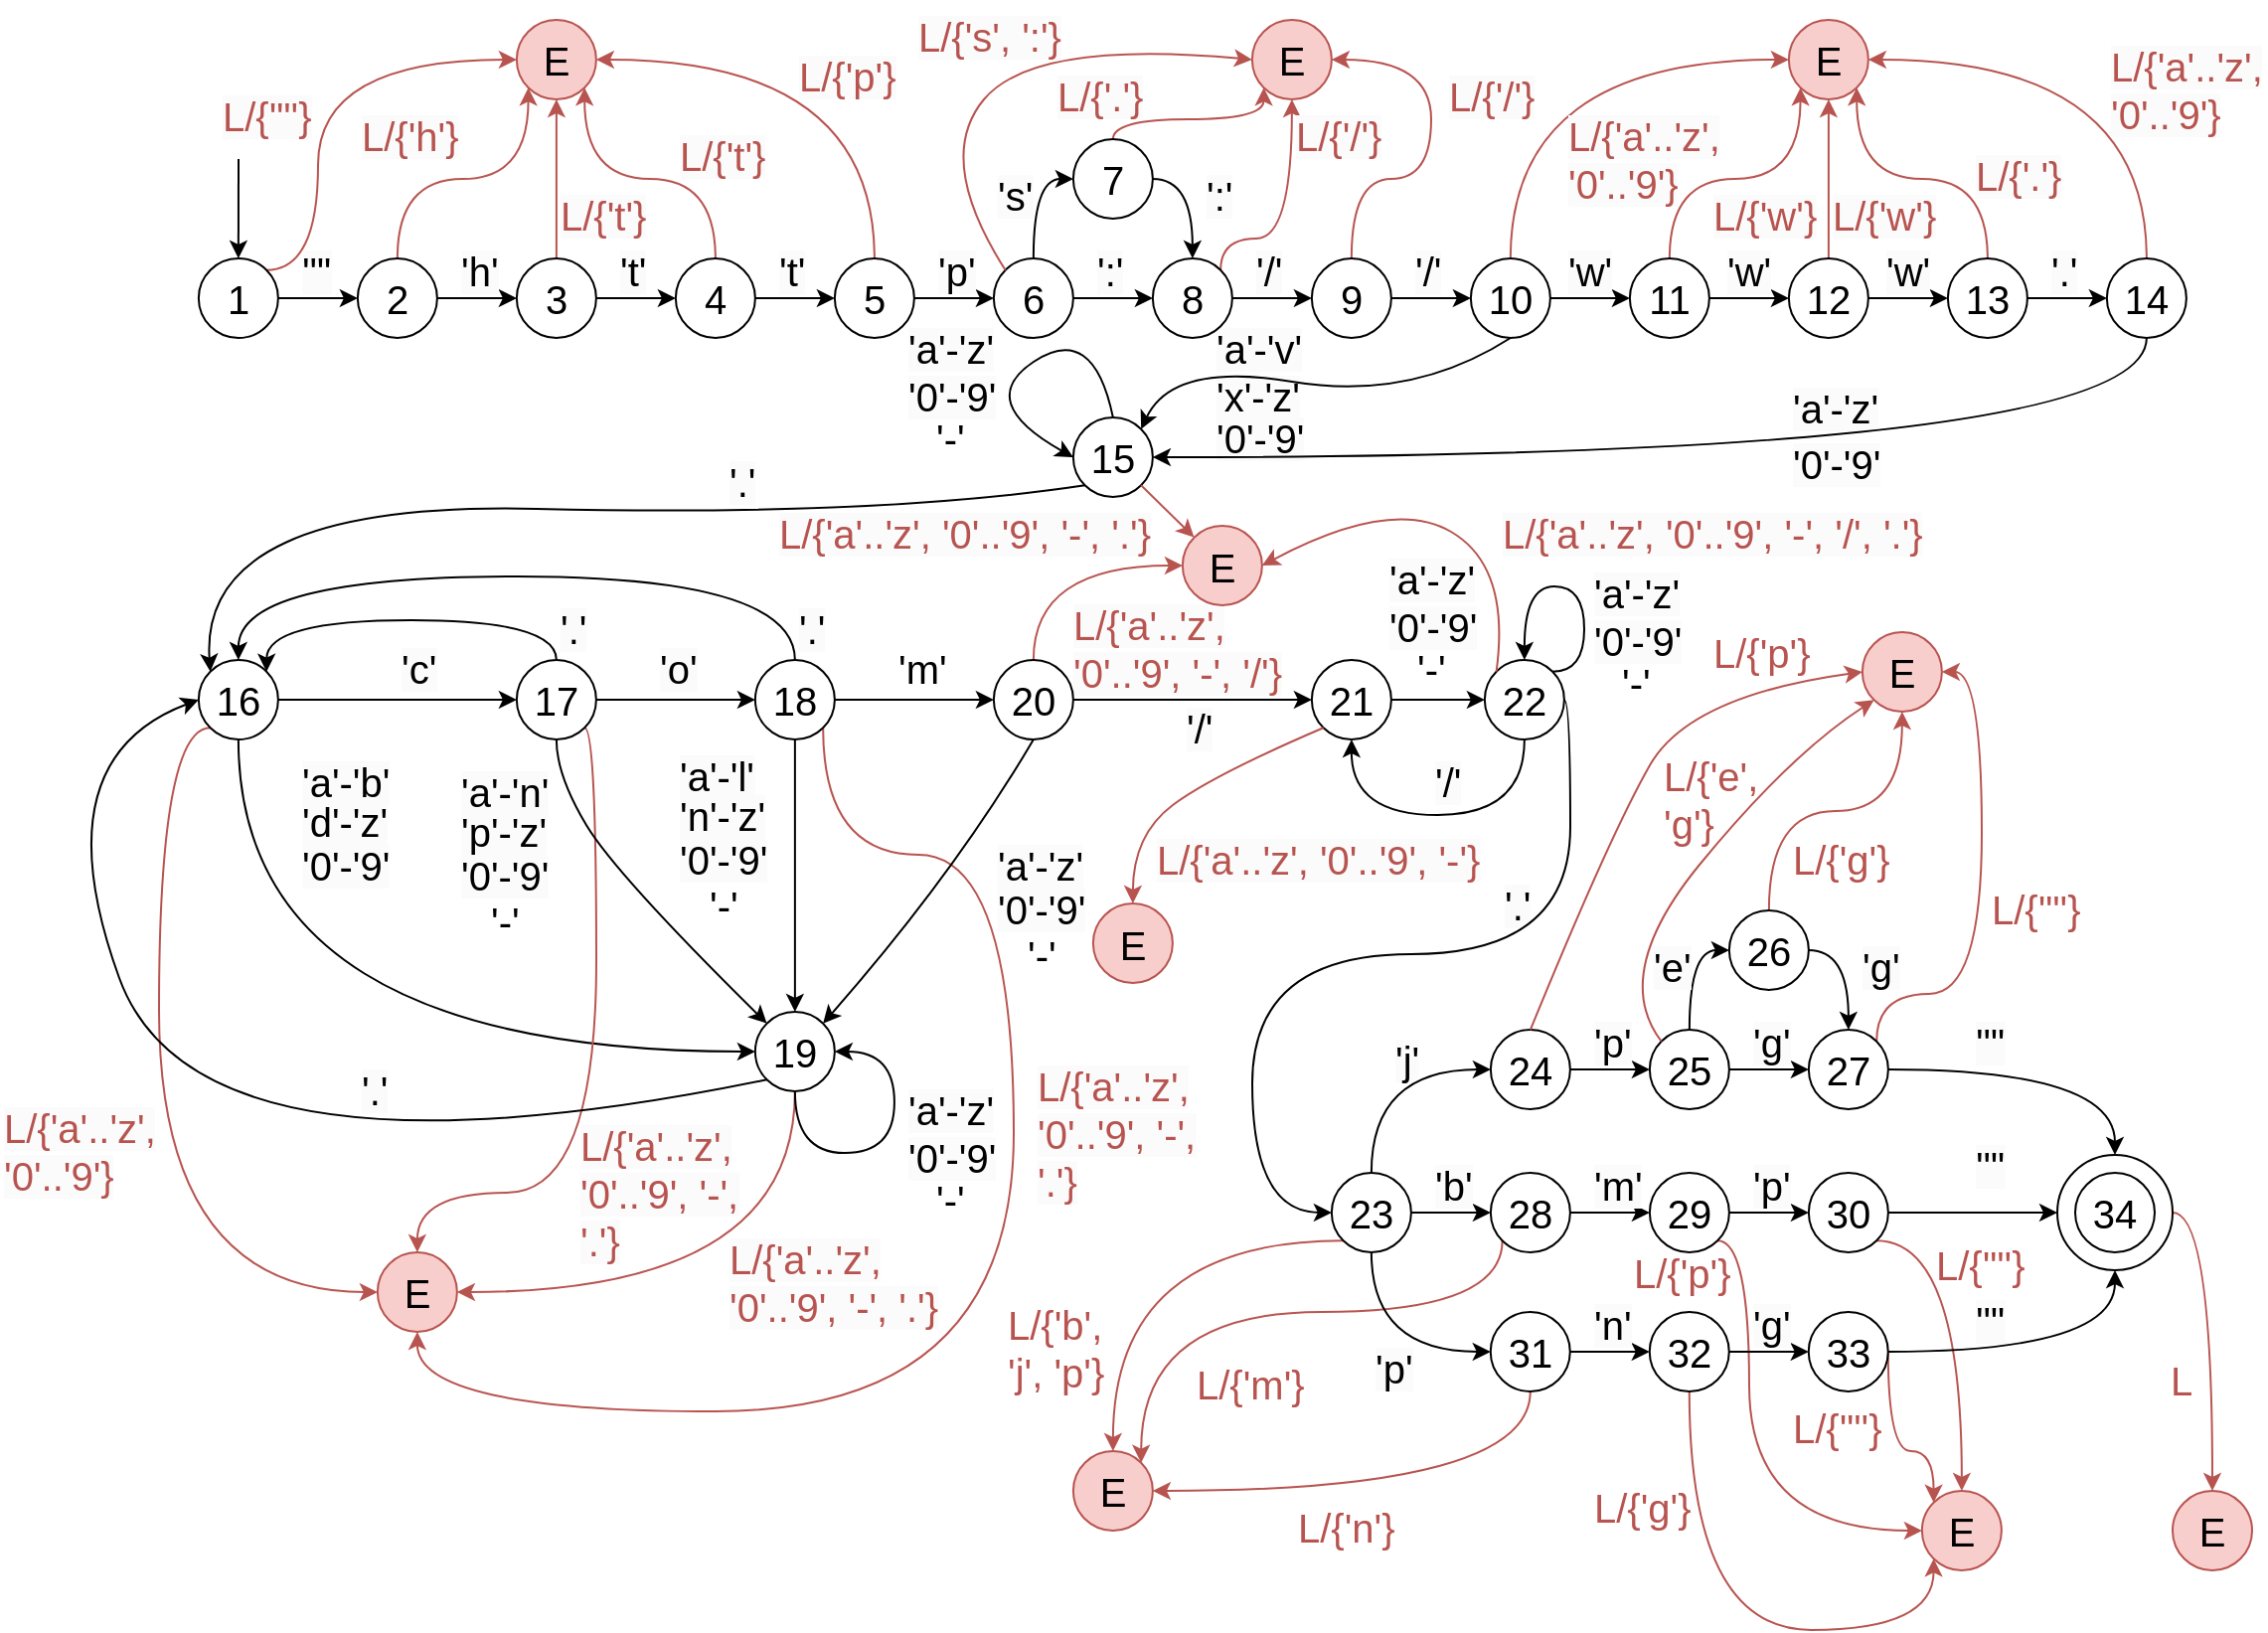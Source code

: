 <mxfile version="21.1.2" type="device">
  <diagram name="Страница 1" id="Y6sv0T2BlLeKWLAdWn_h">
    <mxGraphModel dx="1668" dy="1021" grid="1" gridSize="10" guides="1" tooltips="1" connect="1" arrows="1" fold="1" page="1" pageScale="1" pageWidth="1169" pageHeight="827" math="0" shadow="0">
      <root>
        <mxCell id="0" />
        <mxCell id="1" parent="0" />
        <mxCell id="lYXRGoFwwgHIRX3_Q1wA-340" value="&lt;span style=&quot;color: rgb(0, 0, 0); font-family: Helvetica; font-size: 20px; font-style: normal; font-variant-ligatures: normal; font-variant-caps: normal; font-weight: 400; letter-spacing: normal; orphans: 2; text-align: center; text-indent: 0px; text-transform: none; widows: 2; word-spacing: 0px; -webkit-text-stroke-width: 0px; background-color: rgb(251, 251, 251); text-decoration-thickness: initial; text-decoration-style: initial; text-decoration-color: initial; float: none; display: inline !important;&quot;&gt;&#39;j&#39;&lt;/span&gt;" style="text;whiteSpace=wrap;html=1;fontSize=20;" parent="1" vertex="1">
          <mxGeometry x="719.88" y="515" width="20" height="30" as="geometry" />
        </mxCell>
        <mxCell id="lYXRGoFwwgHIRX3_Q1wA-404" value="&lt;span style=&quot;color: rgb(0, 0, 0); font-family: Helvetica; font-size: 20px; font-style: normal; font-variant-ligatures: normal; font-variant-caps: normal; font-weight: 400; letter-spacing: normal; orphans: 2; text-align: center; text-indent: 0px; text-transform: none; widows: 2; word-spacing: 0px; -webkit-text-stroke-width: 0px; background-color: rgb(251, 251, 251); text-decoration-thickness: initial; text-decoration-style: initial; text-decoration-color: initial; float: none; display: inline !important;&quot;&gt;&#39;.&#39;&lt;/span&gt;" style="text;whiteSpace=wrap;html=1;fontSize=20;" parent="1" vertex="1">
          <mxGeometry x="774.94" y="437" width="10" height="28" as="geometry" />
        </mxCell>
        <mxCell id="Ctn4a2YHSWsJAqv3MHbM-79" value="&lt;span style=&quot;font-family: Helvetica; font-size: 20px; font-style: normal; font-variant-ligatures: normal; font-variant-caps: normal; font-weight: 400; letter-spacing: normal; orphans: 2; text-align: center; text-indent: 0px; text-transform: none; widows: 2; word-spacing: 0px; -webkit-text-stroke-width: 0px; background-color: rgb(251, 251, 251); text-decoration-thickness: initial; text-decoration-style: initial; text-decoration-color: initial; float: none; display: inline !important;&quot;&gt;L/{&#39;a&#39;..&#39;z&#39;, &#39;0&#39;..&#39;9&#39;, &#39;-&#39;, &#39;/&#39;}&lt;br&gt;&lt;/span&gt;" style="text;whiteSpace=wrap;html=1;fontSize=20;fontColor=#b85450;labelBorderColor=none;" vertex="1" parent="1">
          <mxGeometry x="558.38" y="296" width="123.12" height="30" as="geometry" />
        </mxCell>
        <mxCell id="lYXRGoFwwgHIRX3_Q1wA-289" value="&lt;span style=&quot;color: rgb(0, 0, 0); font-family: Helvetica; font-size: 20px; font-style: normal; font-variant-ligatures: normal; font-variant-caps: normal; font-weight: 400; letter-spacing: normal; orphans: 2; text-align: center; text-indent: 0px; text-transform: none; widows: 2; word-spacing: 0px; -webkit-text-stroke-width: 0px; background-color: rgb(251, 251, 251); text-decoration-thickness: initial; text-decoration-style: initial; text-decoration-color: initial; float: none; display: inline !important;&quot;&gt;&#39;0&#39;-&#39;9&#39;&lt;/span&gt;" style="text;whiteSpace=wrap;html=1;fontSize=20;" parent="1" vertex="1">
          <mxGeometry x="919.94" y="215" width="50" height="30" as="geometry" />
        </mxCell>
        <mxCell id="lYXRGoFwwgHIRX3_Q1wA-290" value="&lt;span style=&quot;color: rgb(0, 0, 0); font-family: Helvetica; font-size: 20px; font-style: normal; font-variant-ligatures: normal; font-variant-caps: normal; font-weight: 400; letter-spacing: normal; orphans: 2; text-align: center; text-indent: 0px; text-transform: none; widows: 2; word-spacing: 0px; -webkit-text-stroke-width: 0px; background-color: rgb(251, 251, 251); text-decoration-thickness: initial; text-decoration-style: initial; text-decoration-color: initial; float: none; display: inline !important;&quot;&gt;&#39;a&#39;-&#39;z&#39;&lt;/span&gt;" style="text;whiteSpace=wrap;html=1;fontSize=20;" parent="1" vertex="1">
          <mxGeometry x="919.94" y="187" width="50" height="30" as="geometry" />
        </mxCell>
        <mxCell id="lYXRGoFwwgHIRX3_Q1wA-79" value="&lt;span style=&quot;color: rgb(0, 0, 0); font-family: Helvetica; font-size: 20px; font-style: normal; font-variant-ligatures: normal; font-variant-caps: normal; font-weight: 400; letter-spacing: normal; orphans: 2; text-align: center; text-indent: 0px; text-transform: none; widows: 2; word-spacing: 0px; -webkit-text-stroke-width: 0px; background-color: rgb(251, 251, 251); text-decoration-thickness: initial; text-decoration-style: initial; text-decoration-color: initial; float: none; display: inline !important;&quot;&gt;&#39;0&#39;-&#39;9&#39;&lt;/span&gt;" style="text;whiteSpace=wrap;html=1;fontSize=20;" parent="1" vertex="1">
          <mxGeometry x="629.94" y="202" width="50" height="30" as="geometry" />
        </mxCell>
        <mxCell id="lYXRGoFwwgHIRX3_Q1wA-80" value="&lt;span style=&quot;color: rgb(0, 0, 0); font-family: Helvetica; font-size: 20px; font-style: normal; font-variant-ligatures: normal; font-variant-caps: normal; font-weight: 400; letter-spacing: normal; orphans: 2; text-align: center; text-indent: 0px; text-transform: none; widows: 2; word-spacing: 0px; -webkit-text-stroke-width: 0px; background-color: rgb(251, 251, 251); text-decoration-thickness: initial; text-decoration-style: initial; text-decoration-color: initial; float: none; display: inline !important;&quot;&gt;&#39;a&#39;-&#39;v&#39;&lt;/span&gt;" style="text;whiteSpace=wrap;html=1;fontSize=20;" parent="1" vertex="1">
          <mxGeometry x="629.82" y="157" width="55.09" height="30" as="geometry" />
        </mxCell>
        <mxCell id="Ctn4a2YHSWsJAqv3MHbM-70" value="&lt;span style=&quot;color: rgb(0, 0, 0); font-family: Helvetica; font-size: 20px; font-style: normal; font-variant-ligatures: normal; font-variant-caps: normal; font-weight: 400; letter-spacing: normal; orphans: 2; text-align: center; text-indent: 0px; text-transform: none; widows: 2; word-spacing: 0px; -webkit-text-stroke-width: 0px; background-color: rgb(251, 251, 251); text-decoration-thickness: initial; text-decoration-style: initial; text-decoration-color: initial; float: none; display: inline !important;&quot;&gt;&#39;x&#39;-&#39;z&#39;&lt;/span&gt;" style="text;whiteSpace=wrap;html=1;fontSize=20;" vertex="1" parent="1">
          <mxGeometry x="629.94" y="181" width="50" height="30" as="geometry" />
        </mxCell>
        <mxCell id="lYXRGoFwwgHIRX3_Q1wA-32" style="edgeStyle=orthogonalEdgeStyle;rounded=0;orthogonalLoop=1;jettySize=auto;html=1;exitX=1;exitY=0.5;exitDx=0;exitDy=0;entryX=0;entryY=0.5;entryDx=0;entryDy=0;fontSize=20;" parent="1" source="lYXRGoFwwgHIRX3_Q1wA-19" target="lYXRGoFwwgHIRX3_Q1wA-21" edge="1">
          <mxGeometry relative="1" as="geometry" />
        </mxCell>
        <mxCell id="Ctn4a2YHSWsJAqv3MHbM-3" style="edgeStyle=orthogonalEdgeStyle;orthogonalLoop=1;jettySize=auto;html=1;exitX=1;exitY=0;exitDx=0;exitDy=0;entryX=0;entryY=0.5;entryDx=0;entryDy=0;curved=1;fillColor=#f8cecc;strokeColor=#b85450;" edge="1" parent="1" source="lYXRGoFwwgHIRX3_Q1wA-19" target="Ctn4a2YHSWsJAqv3MHbM-1">
          <mxGeometry relative="1" as="geometry">
            <Array as="points">
              <mxPoint x="180" y="136" />
              <mxPoint x="180" y="30" />
            </Array>
          </mxGeometry>
        </mxCell>
        <mxCell id="lYXRGoFwwgHIRX3_Q1wA-19" value="1" style="ellipse;whiteSpace=wrap;html=1;aspect=fixed;fontSize=20;" parent="1" vertex="1">
          <mxGeometry x="119.94" y="130" width="40" height="40" as="geometry" />
        </mxCell>
        <mxCell id="lYXRGoFwwgHIRX3_Q1wA-33" style="edgeStyle=orthogonalEdgeStyle;rounded=0;orthogonalLoop=1;jettySize=auto;html=1;exitX=1;exitY=0.5;exitDx=0;exitDy=0;fontSize=20;" parent="1" source="lYXRGoFwwgHIRX3_Q1wA-21" target="lYXRGoFwwgHIRX3_Q1wA-22" edge="1">
          <mxGeometry relative="1" as="geometry" />
        </mxCell>
        <mxCell id="Ctn4a2YHSWsJAqv3MHbM-4" style="edgeStyle=orthogonalEdgeStyle;orthogonalLoop=1;jettySize=auto;html=1;exitX=0.5;exitY=0;exitDx=0;exitDy=0;entryX=0;entryY=1;entryDx=0;entryDy=0;curved=1;fillColor=#f8cecc;strokeColor=#b85450;" edge="1" parent="1" source="lYXRGoFwwgHIRX3_Q1wA-21" target="Ctn4a2YHSWsJAqv3MHbM-1">
          <mxGeometry relative="1" as="geometry" />
        </mxCell>
        <mxCell id="lYXRGoFwwgHIRX3_Q1wA-21" value="2" style="ellipse;whiteSpace=wrap;html=1;aspect=fixed;fontSize=20;" parent="1" vertex="1">
          <mxGeometry x="199.94" y="130" width="40" height="40" as="geometry" />
        </mxCell>
        <mxCell id="lYXRGoFwwgHIRX3_Q1wA-34" style="edgeStyle=orthogonalEdgeStyle;rounded=0;orthogonalLoop=1;jettySize=auto;html=1;exitX=1;exitY=0.5;exitDx=0;exitDy=0;entryX=0;entryY=0.5;entryDx=0;entryDy=0;fontSize=20;" parent="1" source="lYXRGoFwwgHIRX3_Q1wA-22" target="lYXRGoFwwgHIRX3_Q1wA-23" edge="1">
          <mxGeometry relative="1" as="geometry" />
        </mxCell>
        <mxCell id="Ctn4a2YHSWsJAqv3MHbM-5" style="edgeStyle=orthogonalEdgeStyle;orthogonalLoop=1;jettySize=auto;html=1;exitX=0.5;exitY=0;exitDx=0;exitDy=0;entryX=0.5;entryY=1;entryDx=0;entryDy=0;curved=1;fillColor=#f8cecc;strokeColor=#b85450;" edge="1" parent="1" source="lYXRGoFwwgHIRX3_Q1wA-22" target="Ctn4a2YHSWsJAqv3MHbM-1">
          <mxGeometry relative="1" as="geometry" />
        </mxCell>
        <mxCell id="lYXRGoFwwgHIRX3_Q1wA-22" value="3" style="ellipse;whiteSpace=wrap;html=1;aspect=fixed;fontSize=20;" parent="1" vertex="1">
          <mxGeometry x="279.94" y="130" width="40" height="40" as="geometry" />
        </mxCell>
        <mxCell id="lYXRGoFwwgHIRX3_Q1wA-35" style="edgeStyle=orthogonalEdgeStyle;rounded=0;orthogonalLoop=1;jettySize=auto;html=1;exitX=1;exitY=0.5;exitDx=0;exitDy=0;entryX=0;entryY=0.5;entryDx=0;entryDy=0;fontSize=20;" parent="1" source="lYXRGoFwwgHIRX3_Q1wA-23" target="lYXRGoFwwgHIRX3_Q1wA-24" edge="1">
          <mxGeometry relative="1" as="geometry" />
        </mxCell>
        <mxCell id="Ctn4a2YHSWsJAqv3MHbM-6" style="edgeStyle=orthogonalEdgeStyle;orthogonalLoop=1;jettySize=auto;html=1;exitX=0.5;exitY=0;exitDx=0;exitDy=0;entryX=1;entryY=1;entryDx=0;entryDy=0;curved=1;fillColor=#f8cecc;strokeColor=#b85450;" edge="1" parent="1" source="lYXRGoFwwgHIRX3_Q1wA-23" target="Ctn4a2YHSWsJAqv3MHbM-1">
          <mxGeometry relative="1" as="geometry" />
        </mxCell>
        <mxCell id="lYXRGoFwwgHIRX3_Q1wA-23" value="4" style="ellipse;whiteSpace=wrap;html=1;aspect=fixed;fontSize=20;" parent="1" vertex="1">
          <mxGeometry x="359.94" y="130" width="40" height="40" as="geometry" />
        </mxCell>
        <mxCell id="lYXRGoFwwgHIRX3_Q1wA-36" style="edgeStyle=orthogonalEdgeStyle;rounded=0;orthogonalLoop=1;jettySize=auto;html=1;exitX=1;exitY=0.5;exitDx=0;exitDy=0;entryX=0;entryY=0.5;entryDx=0;entryDy=0;fontSize=20;" parent="1" source="lYXRGoFwwgHIRX3_Q1wA-24" target="lYXRGoFwwgHIRX3_Q1wA-25" edge="1">
          <mxGeometry relative="1" as="geometry" />
        </mxCell>
        <mxCell id="Ctn4a2YHSWsJAqv3MHbM-7" style="edgeStyle=orthogonalEdgeStyle;orthogonalLoop=1;jettySize=auto;html=1;exitX=0.5;exitY=0;exitDx=0;exitDy=0;entryX=1;entryY=0.5;entryDx=0;entryDy=0;curved=1;fillColor=#f8cecc;strokeColor=#b85450;" edge="1" parent="1" source="lYXRGoFwwgHIRX3_Q1wA-24" target="Ctn4a2YHSWsJAqv3MHbM-1">
          <mxGeometry relative="1" as="geometry" />
        </mxCell>
        <mxCell id="lYXRGoFwwgHIRX3_Q1wA-24" value="5" style="ellipse;whiteSpace=wrap;html=1;aspect=fixed;fontSize=20;" parent="1" vertex="1">
          <mxGeometry x="439.94" y="130" width="40" height="40" as="geometry" />
        </mxCell>
        <mxCell id="lYXRGoFwwgHIRX3_Q1wA-37" style="edgeStyle=orthogonalEdgeStyle;rounded=0;orthogonalLoop=1;jettySize=auto;html=1;exitX=1;exitY=0.5;exitDx=0;exitDy=0;entryX=0;entryY=0.5;entryDx=0;entryDy=0;fontSize=20;" parent="1" source="lYXRGoFwwgHIRX3_Q1wA-25" target="lYXRGoFwwgHIRX3_Q1wA-26" edge="1">
          <mxGeometry relative="1" as="geometry" />
        </mxCell>
        <mxCell id="lYXRGoFwwgHIRX3_Q1wA-52" style="edgeStyle=orthogonalEdgeStyle;orthogonalLoop=1;jettySize=auto;html=1;exitX=0.5;exitY=0;exitDx=0;exitDy=0;entryX=0;entryY=0.5;entryDx=0;entryDy=0;curved=1;fontSize=20;" parent="1" source="lYXRGoFwwgHIRX3_Q1wA-25" target="lYXRGoFwwgHIRX3_Q1wA-49" edge="1">
          <mxGeometry relative="1" as="geometry" />
        </mxCell>
        <mxCell id="lYXRGoFwwgHIRX3_Q1wA-25" value="6" style="ellipse;whiteSpace=wrap;html=1;aspect=fixed;fontSize=20;" parent="1" vertex="1">
          <mxGeometry x="519.94" y="130" width="40" height="40" as="geometry" />
        </mxCell>
        <mxCell id="lYXRGoFwwgHIRX3_Q1wA-38" style="edgeStyle=orthogonalEdgeStyle;rounded=0;orthogonalLoop=1;jettySize=auto;html=1;exitX=1;exitY=0.5;exitDx=0;exitDy=0;entryX=0;entryY=0.5;entryDx=0;entryDy=0;fontSize=20;" parent="1" source="lYXRGoFwwgHIRX3_Q1wA-26" target="lYXRGoFwwgHIRX3_Q1wA-27" edge="1">
          <mxGeometry relative="1" as="geometry" />
        </mxCell>
        <mxCell id="Ctn4a2YHSWsJAqv3MHbM-18" style="edgeStyle=orthogonalEdgeStyle;orthogonalLoop=1;jettySize=auto;html=1;exitX=1;exitY=0;exitDx=0;exitDy=0;entryX=0.5;entryY=1;entryDx=0;entryDy=0;curved=1;fillColor=#f8cecc;strokeColor=#b85450;" edge="1" parent="1" source="lYXRGoFwwgHIRX3_Q1wA-26" target="Ctn4a2YHSWsJAqv3MHbM-14">
          <mxGeometry relative="1" as="geometry">
            <Array as="points">
              <mxPoint x="634" y="120" />
              <mxPoint x="670" y="120" />
            </Array>
          </mxGeometry>
        </mxCell>
        <mxCell id="lYXRGoFwwgHIRX3_Q1wA-26" value="8" style="ellipse;whiteSpace=wrap;html=1;aspect=fixed;fontSize=20;" parent="1" vertex="1">
          <mxGeometry x="599.94" y="130" width="40" height="40" as="geometry" />
        </mxCell>
        <mxCell id="lYXRGoFwwgHIRX3_Q1wA-39" style="edgeStyle=orthogonalEdgeStyle;rounded=0;orthogonalLoop=1;jettySize=auto;html=1;exitX=1;exitY=0.5;exitDx=0;exitDy=0;entryX=0;entryY=0.5;entryDx=0;entryDy=0;fontSize=20;" parent="1" source="lYXRGoFwwgHIRX3_Q1wA-27" target="lYXRGoFwwgHIRX3_Q1wA-28" edge="1">
          <mxGeometry relative="1" as="geometry" />
        </mxCell>
        <mxCell id="Ctn4a2YHSWsJAqv3MHbM-20" style="edgeStyle=orthogonalEdgeStyle;orthogonalLoop=1;jettySize=auto;html=1;exitX=0.5;exitY=0;exitDx=0;exitDy=0;entryX=1;entryY=0.5;entryDx=0;entryDy=0;curved=1;fillColor=#f8cecc;strokeColor=#b85450;" edge="1" parent="1" source="lYXRGoFwwgHIRX3_Q1wA-27" target="Ctn4a2YHSWsJAqv3MHbM-14">
          <mxGeometry relative="1" as="geometry">
            <Array as="points">
              <mxPoint x="700" y="90" />
              <mxPoint x="740" y="90" />
              <mxPoint x="740" y="30" />
            </Array>
          </mxGeometry>
        </mxCell>
        <mxCell id="lYXRGoFwwgHIRX3_Q1wA-27" value="9" style="ellipse;whiteSpace=wrap;html=1;aspect=fixed;fontSize=20;" parent="1" vertex="1">
          <mxGeometry x="679.94" y="130" width="40" height="40" as="geometry" />
        </mxCell>
        <mxCell id="lYXRGoFwwgHIRX3_Q1wA-40" style="edgeStyle=orthogonalEdgeStyle;rounded=0;orthogonalLoop=1;jettySize=auto;html=1;exitX=1;exitY=0.5;exitDx=0;exitDy=0;fontSize=20;" parent="1" source="lYXRGoFwwgHIRX3_Q1wA-28" target="lYXRGoFwwgHIRX3_Q1wA-29" edge="1">
          <mxGeometry relative="1" as="geometry" />
        </mxCell>
        <mxCell id="Ctn4a2YHSWsJAqv3MHbM-12" style="edgeStyle=orthogonalEdgeStyle;orthogonalLoop=1;jettySize=auto;html=1;exitX=0.5;exitY=0;exitDx=0;exitDy=0;entryX=0;entryY=0.5;entryDx=0;entryDy=0;curved=1;fillColor=#f8cecc;strokeColor=#b85450;" edge="1" parent="1" source="lYXRGoFwwgHIRX3_Q1wA-28" target="Ctn4a2YHSWsJAqv3MHbM-8">
          <mxGeometry relative="1" as="geometry" />
        </mxCell>
        <mxCell id="lYXRGoFwwgHIRX3_Q1wA-28" value="10" style="ellipse;whiteSpace=wrap;html=1;aspect=fixed;fontSize=20;" parent="1" vertex="1">
          <mxGeometry x="759.94" y="130" width="40" height="40" as="geometry" />
        </mxCell>
        <mxCell id="lYXRGoFwwgHIRX3_Q1wA-41" style="edgeStyle=orthogonalEdgeStyle;rounded=0;orthogonalLoop=1;jettySize=auto;html=1;exitX=1;exitY=0.5;exitDx=0;exitDy=0;entryX=0;entryY=0.5;entryDx=0;entryDy=0;fontSize=20;" parent="1" source="lYXRGoFwwgHIRX3_Q1wA-29" target="lYXRGoFwwgHIRX3_Q1wA-30" edge="1">
          <mxGeometry relative="1" as="geometry" />
        </mxCell>
        <mxCell id="Ctn4a2YHSWsJAqv3MHbM-10" style="edgeStyle=orthogonalEdgeStyle;orthogonalLoop=1;jettySize=auto;html=1;exitX=0.5;exitY=0;exitDx=0;exitDy=0;entryX=0;entryY=1;entryDx=0;entryDy=0;curved=1;fillColor=#f8cecc;strokeColor=#b85450;" edge="1" parent="1" source="lYXRGoFwwgHIRX3_Q1wA-29" target="Ctn4a2YHSWsJAqv3MHbM-8">
          <mxGeometry relative="1" as="geometry" />
        </mxCell>
        <mxCell id="lYXRGoFwwgHIRX3_Q1wA-29" value="11" style="ellipse;whiteSpace=wrap;html=1;aspect=fixed;fontSize=20;" parent="1" vertex="1">
          <mxGeometry x="839.94" y="130" width="40" height="40" as="geometry" />
        </mxCell>
        <mxCell id="lYXRGoFwwgHIRX3_Q1wA-42" style="edgeStyle=orthogonalEdgeStyle;rounded=0;orthogonalLoop=1;jettySize=auto;html=1;exitX=1;exitY=0.5;exitDx=0;exitDy=0;fontSize=20;" parent="1" source="lYXRGoFwwgHIRX3_Q1wA-30" target="lYXRGoFwwgHIRX3_Q1wA-31" edge="1">
          <mxGeometry relative="1" as="geometry" />
        </mxCell>
        <mxCell id="Ctn4a2YHSWsJAqv3MHbM-9" style="edgeStyle=orthogonalEdgeStyle;orthogonalLoop=1;jettySize=auto;html=1;exitX=0.5;exitY=0;exitDx=0;exitDy=0;entryX=0.5;entryY=1;entryDx=0;entryDy=0;curved=1;fillColor=#f8cecc;strokeColor=#b85450;" edge="1" parent="1" source="lYXRGoFwwgHIRX3_Q1wA-30" target="Ctn4a2YHSWsJAqv3MHbM-8">
          <mxGeometry relative="1" as="geometry" />
        </mxCell>
        <mxCell id="lYXRGoFwwgHIRX3_Q1wA-30" value="12" style="ellipse;whiteSpace=wrap;html=1;aspect=fixed;fontSize=20;" parent="1" vertex="1">
          <mxGeometry x="919.94" y="130" width="40" height="40" as="geometry" />
        </mxCell>
        <mxCell id="lYXRGoFwwgHIRX3_Q1wA-62" style="edgeStyle=orthogonalEdgeStyle;rounded=0;orthogonalLoop=1;jettySize=auto;html=1;exitX=1;exitY=0.5;exitDx=0;exitDy=0;entryX=0;entryY=0.5;entryDx=0;entryDy=0;fontSize=20;" parent="1" source="lYXRGoFwwgHIRX3_Q1wA-31" target="lYXRGoFwwgHIRX3_Q1wA-61" edge="1">
          <mxGeometry relative="1" as="geometry" />
        </mxCell>
        <mxCell id="Ctn4a2YHSWsJAqv3MHbM-11" style="edgeStyle=orthogonalEdgeStyle;orthogonalLoop=1;jettySize=auto;html=1;exitX=0.5;exitY=0;exitDx=0;exitDy=0;entryX=1;entryY=1;entryDx=0;entryDy=0;curved=1;fillColor=#f8cecc;strokeColor=#b85450;" edge="1" parent="1" source="lYXRGoFwwgHIRX3_Q1wA-31" target="Ctn4a2YHSWsJAqv3MHbM-8">
          <mxGeometry relative="1" as="geometry" />
        </mxCell>
        <mxCell id="lYXRGoFwwgHIRX3_Q1wA-31" value="13" style="ellipse;whiteSpace=wrap;html=1;aspect=fixed;fontSize=20;" parent="1" vertex="1">
          <mxGeometry x="999.94" y="130" width="40" height="40" as="geometry" />
        </mxCell>
        <mxCell id="lYXRGoFwwgHIRX3_Q1wA-43" value="&lt;span style=&quot;color: rgb(0, 0, 0); font-family: Helvetica; font-size: 20px; font-style: normal; font-variant-ligatures: normal; font-variant-caps: normal; font-weight: 400; letter-spacing: normal; orphans: 2; text-align: center; text-indent: 0px; text-transform: none; widows: 2; word-spacing: 0px; -webkit-text-stroke-width: 0px; background-color: rgb(251, 251, 251); text-decoration-thickness: initial; text-decoration-style: initial; text-decoration-color: initial; float: none; display: inline !important;&quot;&gt;&#39;&quot;&#39;&lt;/span&gt;" style="text;whiteSpace=wrap;html=1;fontSize=20;" parent="1" vertex="1">
          <mxGeometry x="169.94" y="118" width="20" height="30" as="geometry" />
        </mxCell>
        <mxCell id="lYXRGoFwwgHIRX3_Q1wA-44" value="&lt;span style=&quot;color: rgb(0, 0, 0); font-family: Helvetica; font-size: 20px; font-style: normal; font-variant-ligatures: normal; font-variant-caps: normal; font-weight: 400; letter-spacing: normal; orphans: 2; text-align: center; text-indent: 0px; text-transform: none; widows: 2; word-spacing: 0px; -webkit-text-stroke-width: 0px; background-color: rgb(251, 251, 251); text-decoration-thickness: initial; text-decoration-style: initial; text-decoration-color: initial; float: none; display: inline !important;&quot;&gt;&#39;h&#39;&lt;/span&gt;" style="text;whiteSpace=wrap;html=1;fontSize=20;" parent="1" vertex="1">
          <mxGeometry x="249.94" y="118" width="20" height="30" as="geometry" />
        </mxCell>
        <mxCell id="lYXRGoFwwgHIRX3_Q1wA-45" value="&lt;span style=&quot;color: rgb(0, 0, 0); font-family: Helvetica; font-size: 20px; font-style: normal; font-variant-ligatures: normal; font-variant-caps: normal; font-weight: 400; letter-spacing: normal; orphans: 2; text-align: center; text-indent: 0px; text-transform: none; widows: 2; word-spacing: 0px; -webkit-text-stroke-width: 0px; background-color: rgb(251, 251, 251); text-decoration-thickness: initial; text-decoration-style: initial; text-decoration-color: initial; float: none; display: inline !important;&quot;&gt;&#39;t&#39;&lt;/span&gt;" style="text;whiteSpace=wrap;html=1;fontSize=20;" parent="1" vertex="1">
          <mxGeometry x="329.94" y="118" width="20" height="30" as="geometry" />
        </mxCell>
        <mxCell id="lYXRGoFwwgHIRX3_Q1wA-46" value="&lt;span style=&quot;color: rgb(0, 0, 0); font-family: Helvetica; font-size: 20px; font-style: normal; font-variant-ligatures: normal; font-variant-caps: normal; font-weight: 400; letter-spacing: normal; orphans: 2; text-align: center; text-indent: 0px; text-transform: none; widows: 2; word-spacing: 0px; -webkit-text-stroke-width: 0px; background-color: rgb(251, 251, 251); text-decoration-thickness: initial; text-decoration-style: initial; text-decoration-color: initial; float: none; display: inline !important;&quot;&gt;&#39;t&#39;&lt;/span&gt;" style="text;whiteSpace=wrap;html=1;fontSize=20;" parent="1" vertex="1">
          <mxGeometry x="409.94" y="118" width="20" height="30" as="geometry" />
        </mxCell>
        <mxCell id="lYXRGoFwwgHIRX3_Q1wA-47" value="&lt;span style=&quot;color: rgb(0, 0, 0); font-family: Helvetica; font-size: 20px; font-style: normal; font-variant-ligatures: normal; font-variant-caps: normal; font-weight: 400; letter-spacing: normal; orphans: 2; text-align: center; text-indent: 0px; text-transform: none; widows: 2; word-spacing: 0px; -webkit-text-stroke-width: 0px; background-color: rgb(251, 251, 251); text-decoration-thickness: initial; text-decoration-style: initial; text-decoration-color: initial; float: none; display: inline !important;&quot;&gt;&#39;p&#39;&lt;/span&gt;" style="text;whiteSpace=wrap;html=1;fontSize=20;" parent="1" vertex="1">
          <mxGeometry x="489.94" y="118" width="20" height="30" as="geometry" />
        </mxCell>
        <mxCell id="lYXRGoFwwgHIRX3_Q1wA-48" value="&lt;span style=&quot;color: rgb(0, 0, 0); font-family: Helvetica; font-size: 20px; font-style: normal; font-variant-ligatures: normal; font-variant-caps: normal; font-weight: 400; letter-spacing: normal; orphans: 2; text-align: center; text-indent: 0px; text-transform: none; widows: 2; word-spacing: 0px; -webkit-text-stroke-width: 0px; background-color: rgb(251, 251, 251); text-decoration-thickness: initial; text-decoration-style: initial; text-decoration-color: initial; float: none; display: inline !important;&quot;&gt;&#39;:&#39;&lt;/span&gt;" style="text;whiteSpace=wrap;html=1;fontSize=20;" parent="1" vertex="1">
          <mxGeometry x="569.94" y="118" width="20" height="30" as="geometry" />
        </mxCell>
        <mxCell id="lYXRGoFwwgHIRX3_Q1wA-53" style="edgeStyle=orthogonalEdgeStyle;orthogonalLoop=1;jettySize=auto;html=1;exitX=1;exitY=0.5;exitDx=0;exitDy=0;entryX=0.5;entryY=0;entryDx=0;entryDy=0;curved=1;fontSize=20;" parent="1" source="lYXRGoFwwgHIRX3_Q1wA-49" target="lYXRGoFwwgHIRX3_Q1wA-26" edge="1">
          <mxGeometry relative="1" as="geometry" />
        </mxCell>
        <mxCell id="Ctn4a2YHSWsJAqv3MHbM-16" style="edgeStyle=orthogonalEdgeStyle;orthogonalLoop=1;jettySize=auto;html=1;exitX=0.5;exitY=0;exitDx=0;exitDy=0;entryX=0;entryY=1;entryDx=0;entryDy=0;curved=1;fillColor=#f8cecc;strokeColor=#b85450;" edge="1" parent="1" source="lYXRGoFwwgHIRX3_Q1wA-49" target="Ctn4a2YHSWsJAqv3MHbM-14">
          <mxGeometry relative="1" as="geometry">
            <Array as="points">
              <mxPoint x="580" y="60" />
              <mxPoint x="656" y="60" />
            </Array>
          </mxGeometry>
        </mxCell>
        <mxCell id="lYXRGoFwwgHIRX3_Q1wA-49" value="7" style="ellipse;whiteSpace=wrap;html=1;aspect=fixed;fontSize=20;" parent="1" vertex="1">
          <mxGeometry x="559.94" y="70" width="40" height="40" as="geometry" />
        </mxCell>
        <mxCell id="lYXRGoFwwgHIRX3_Q1wA-54" value="&lt;span style=&quot;color: rgb(0, 0, 0); font-family: Helvetica; font-size: 20px; font-style: normal; font-variant-ligatures: normal; font-variant-caps: normal; font-weight: 400; letter-spacing: normal; orphans: 2; text-align: center; text-indent: 0px; text-transform: none; widows: 2; word-spacing: 0px; -webkit-text-stroke-width: 0px; background-color: rgb(251, 251, 251); text-decoration-thickness: initial; text-decoration-style: initial; text-decoration-color: initial; float: none; display: inline !important;&quot;&gt;&#39;:&#39;&lt;/span&gt;" style="text;whiteSpace=wrap;html=1;fontSize=20;" parent="1" vertex="1">
          <mxGeometry x="624.94" y="80" width="20" height="30" as="geometry" />
        </mxCell>
        <mxCell id="lYXRGoFwwgHIRX3_Q1wA-55" value="&lt;span style=&quot;color: rgb(0, 0, 0); font-family: Helvetica; font-size: 20px; font-style: normal; font-variant-ligatures: normal; font-variant-caps: normal; font-weight: 400; letter-spacing: normal; orphans: 2; text-align: center; text-indent: 0px; text-transform: none; widows: 2; word-spacing: 0px; -webkit-text-stroke-width: 0px; background-color: rgb(251, 251, 251); text-decoration-thickness: initial; text-decoration-style: initial; text-decoration-color: initial; float: none; display: inline !important;&quot;&gt;&#39;s&#39;&lt;/span&gt;" style="text;whiteSpace=wrap;html=1;fontSize=20;" parent="1" vertex="1">
          <mxGeometry x="519.94" y="80" width="20" height="30" as="geometry" />
        </mxCell>
        <mxCell id="lYXRGoFwwgHIRX3_Q1wA-56" value="&lt;span style=&quot;color: rgb(0, 0, 0); font-family: Helvetica; font-size: 20px; font-style: normal; font-variant-ligatures: normal; font-variant-caps: normal; font-weight: 400; letter-spacing: normal; orphans: 2; text-align: center; text-indent: 0px; text-transform: none; widows: 2; word-spacing: 0px; -webkit-text-stroke-width: 0px; background-color: rgb(251, 251, 251); text-decoration-thickness: initial; text-decoration-style: initial; text-decoration-color: initial; float: none; display: inline !important;&quot;&gt;&#39;/&#39;&lt;/span&gt;" style="text;whiteSpace=wrap;html=1;fontSize=20;" parent="1" vertex="1">
          <mxGeometry x="649.94" y="118" width="10" height="30" as="geometry" />
        </mxCell>
        <mxCell id="lYXRGoFwwgHIRX3_Q1wA-57" value="&lt;span style=&quot;color: rgb(0, 0, 0); font-family: Helvetica; font-size: 20px; font-style: normal; font-variant-ligatures: normal; font-variant-caps: normal; font-weight: 400; letter-spacing: normal; orphans: 2; text-align: center; text-indent: 0px; text-transform: none; widows: 2; word-spacing: 0px; -webkit-text-stroke-width: 0px; background-color: rgb(251, 251, 251); text-decoration-thickness: initial; text-decoration-style: initial; text-decoration-color: initial; float: none; display: inline !important;&quot;&gt;&#39;/&#39;&lt;/span&gt;" style="text;whiteSpace=wrap;html=1;fontSize=20;" parent="1" vertex="1">
          <mxGeometry x="729.94" y="118" width="10" height="30" as="geometry" />
        </mxCell>
        <mxCell id="lYXRGoFwwgHIRX3_Q1wA-58" value="&lt;span style=&quot;color: rgb(0, 0, 0); font-family: Helvetica; font-size: 20px; font-style: normal; font-variant-ligatures: normal; font-variant-caps: normal; font-weight: 400; letter-spacing: normal; orphans: 2; text-align: center; text-indent: 0px; text-transform: none; widows: 2; word-spacing: 0px; -webkit-text-stroke-width: 0px; background-color: rgb(251, 251, 251); text-decoration-thickness: initial; text-decoration-style: initial; text-decoration-color: initial; float: none; display: inline !important;&quot;&gt;&#39;w&#39;&lt;/span&gt;" style="text;whiteSpace=wrap;html=1;fontSize=20;" parent="1" vertex="1">
          <mxGeometry x="806.94" y="118" width="20" height="30" as="geometry" />
        </mxCell>
        <mxCell id="lYXRGoFwwgHIRX3_Q1wA-59" value="&lt;span style=&quot;color: rgb(0, 0, 0); font-family: Helvetica; font-size: 20px; font-style: normal; font-variant-ligatures: normal; font-variant-caps: normal; font-weight: 400; letter-spacing: normal; orphans: 2; text-align: center; text-indent: 0px; text-transform: none; widows: 2; word-spacing: 0px; -webkit-text-stroke-width: 0px; background-color: rgb(251, 251, 251); text-decoration-thickness: initial; text-decoration-style: initial; text-decoration-color: initial; float: none; display: inline !important;&quot;&gt;&#39;w&#39;&lt;/span&gt;" style="text;whiteSpace=wrap;html=1;fontSize=20;" parent="1" vertex="1">
          <mxGeometry x="886.94" y="118" width="20" height="30" as="geometry" />
        </mxCell>
        <mxCell id="lYXRGoFwwgHIRX3_Q1wA-60" value="&lt;span style=&quot;color: rgb(0, 0, 0); font-family: Helvetica; font-size: 20px; font-style: normal; font-variant-ligatures: normal; font-variant-caps: normal; font-weight: 400; letter-spacing: normal; orphans: 2; text-align: center; text-indent: 0px; text-transform: none; widows: 2; word-spacing: 0px; -webkit-text-stroke-width: 0px; background-color: rgb(251, 251, 251); text-decoration-thickness: initial; text-decoration-style: initial; text-decoration-color: initial; float: none; display: inline !important;&quot;&gt;&#39;w&#39;&lt;/span&gt;" style="text;whiteSpace=wrap;html=1;fontSize=20;" parent="1" vertex="1">
          <mxGeometry x="966.94" y="118" width="20" height="30" as="geometry" />
        </mxCell>
        <mxCell id="lYXRGoFwwgHIRX3_Q1wA-78" style="edgeStyle=orthogonalEdgeStyle;orthogonalLoop=1;jettySize=auto;html=1;exitX=0.5;exitY=1;exitDx=0;exitDy=0;entryX=1;entryY=0.5;entryDx=0;entryDy=0;curved=1;fontSize=20;" parent="1" source="lYXRGoFwwgHIRX3_Q1wA-61" target="lYXRGoFwwgHIRX3_Q1wA-76" edge="1">
          <mxGeometry relative="1" as="geometry" />
        </mxCell>
        <mxCell id="Ctn4a2YHSWsJAqv3MHbM-13" style="edgeStyle=orthogonalEdgeStyle;orthogonalLoop=1;jettySize=auto;html=1;exitX=0.5;exitY=0;exitDx=0;exitDy=0;entryX=1;entryY=0.5;entryDx=0;entryDy=0;curved=1;fillColor=#f8cecc;strokeColor=#b85450;" edge="1" parent="1" source="lYXRGoFwwgHIRX3_Q1wA-61" target="Ctn4a2YHSWsJAqv3MHbM-8">
          <mxGeometry relative="1" as="geometry" />
        </mxCell>
        <mxCell id="lYXRGoFwwgHIRX3_Q1wA-61" value="14" style="ellipse;whiteSpace=wrap;html=1;aspect=fixed;fontSize=20;" parent="1" vertex="1">
          <mxGeometry x="1079.94" y="130" width="40" height="40" as="geometry" />
        </mxCell>
        <mxCell id="lYXRGoFwwgHIRX3_Q1wA-63" value="&lt;span style=&quot;color: rgb(0, 0, 0); font-family: Helvetica; font-size: 20px; font-style: normal; font-variant-ligatures: normal; font-variant-caps: normal; font-weight: 400; letter-spacing: normal; orphans: 2; text-align: center; text-indent: 0px; text-transform: none; widows: 2; word-spacing: 0px; -webkit-text-stroke-width: 0px; background-color: rgb(251, 251, 251); text-decoration-thickness: initial; text-decoration-style: initial; text-decoration-color: initial; float: none; display: inline !important;&quot;&gt;&#39;.&#39;&lt;/span&gt;" style="text;whiteSpace=wrap;html=1;fontSize=20;" parent="1" vertex="1">
          <mxGeometry x="1049.94" y="118" width="20" height="30" as="geometry" />
        </mxCell>
        <mxCell id="lYXRGoFwwgHIRX3_Q1wA-76" value="15" style="ellipse;whiteSpace=wrap;html=1;aspect=fixed;fontSize=20;" parent="1" vertex="1">
          <mxGeometry x="559.94" y="210" width="40" height="40" as="geometry" />
        </mxCell>
        <mxCell id="lYXRGoFwwgHIRX3_Q1wA-99" value="&lt;span style=&quot;color: rgb(0, 0, 0); font-family: Helvetica; font-size: 20px; font-style: normal; font-variant-ligatures: normal; font-variant-caps: normal; font-weight: 400; letter-spacing: normal; orphans: 2; text-align: center; text-indent: 0px; text-transform: none; widows: 2; word-spacing: 0px; -webkit-text-stroke-width: 0px; background-color: rgb(251, 251, 251); text-decoration-thickness: initial; text-decoration-style: initial; text-decoration-color: initial; float: none; display: inline !important;&quot;&gt;&#39;a&#39;-&#39;z&#39;&lt;/span&gt;" style="text;whiteSpace=wrap;html=1;fontSize=20;" parent="1" vertex="1">
          <mxGeometry x="474.94" y="157" width="50" height="30" as="geometry" />
        </mxCell>
        <mxCell id="lYXRGoFwwgHIRX3_Q1wA-100" value="&lt;span style=&quot;color: rgb(0, 0, 0); font-family: Helvetica; font-size: 20px; font-style: normal; font-variant-ligatures: normal; font-variant-caps: normal; font-weight: 400; letter-spacing: normal; orphans: 2; text-align: center; text-indent: 0px; text-transform: none; widows: 2; word-spacing: 0px; -webkit-text-stroke-width: 0px; background-color: rgb(251, 251, 251); text-decoration-thickness: initial; text-decoration-style: initial; text-decoration-color: initial; float: none; display: inline !important;&quot;&gt;&#39;0&#39;-&#39;9&#39;&lt;/span&gt;" style="text;whiteSpace=wrap;html=1;fontSize=20;" parent="1" vertex="1">
          <mxGeometry x="474.94" y="181" width="50" height="30" as="geometry" />
        </mxCell>
        <mxCell id="lYXRGoFwwgHIRX3_Q1wA-101" value="&lt;div style=&quot;text-align: center; font-size: 20px;&quot;&gt;&lt;span style=&quot;background-color: initial; font-size: 20px;&quot;&gt;&#39;-&#39;&lt;/span&gt;&lt;/div&gt;" style="text;whiteSpace=wrap;html=1;fontSize=20;" parent="1" vertex="1">
          <mxGeometry x="489.44" y="202" width="21" height="30" as="geometry" />
        </mxCell>
        <mxCell id="lYXRGoFwwgHIRX3_Q1wA-265" style="edgeStyle=orthogonalEdgeStyle;orthogonalLoop=1;jettySize=auto;html=1;exitX=0.5;exitY=1;exitDx=0;exitDy=0;entryX=0;entryY=0.5;entryDx=0;entryDy=0;curved=1;fontSize=20;" parent="1" source="lYXRGoFwwgHIRX3_Q1wA-113" target="lYXRGoFwwgHIRX3_Q1wA-244" edge="1">
          <mxGeometry relative="1" as="geometry" />
        </mxCell>
        <mxCell id="Ctn4a2YHSWsJAqv3MHbM-29" style="edgeStyle=orthogonalEdgeStyle;orthogonalLoop=1;jettySize=auto;html=1;exitX=0;exitY=1;exitDx=0;exitDy=0;entryX=0.5;entryY=1;entryDx=0;entryDy=0;curved=1;fillColor=#f8cecc;strokeColor=#b85450;" edge="1" parent="1" source="lYXRGoFwwgHIRX3_Q1wA-113" target="Ctn4a2YHSWsJAqv3MHbM-27">
          <mxGeometry relative="1" as="geometry">
            <Array as="points">
              <mxPoint x="100" y="366" />
              <mxPoint x="100" y="650" />
            </Array>
          </mxGeometry>
        </mxCell>
        <mxCell id="lYXRGoFwwgHIRX3_Q1wA-113" value="16" style="ellipse;whiteSpace=wrap;html=1;aspect=fixed;fontSize=20;" parent="1" vertex="1">
          <mxGeometry x="119.94" y="332" width="40" height="40" as="geometry" />
        </mxCell>
        <mxCell id="lYXRGoFwwgHIRX3_Q1wA-226" style="edgeStyle=orthogonalEdgeStyle;rounded=0;orthogonalLoop=1;jettySize=auto;html=1;exitX=1;exitY=0.5;exitDx=0;exitDy=0;entryX=0;entryY=0.5;entryDx=0;entryDy=0;fontSize=20;" parent="1" source="lYXRGoFwwgHIRX3_Q1wA-113" target="lYXRGoFwwgHIRX3_Q1wA-229" edge="1">
          <mxGeometry relative="1" as="geometry">
            <mxPoint x="319.94" y="352" as="sourcePoint" />
          </mxGeometry>
        </mxCell>
        <mxCell id="lYXRGoFwwgHIRX3_Q1wA-228" style="edgeStyle=orthogonalEdgeStyle;rounded=0;orthogonalLoop=1;jettySize=auto;html=1;exitX=1;exitY=0.5;exitDx=0;exitDy=0;fontSize=20;" parent="1" source="lYXRGoFwwgHIRX3_Q1wA-229" target="lYXRGoFwwgHIRX3_Q1wA-231" edge="1">
          <mxGeometry relative="1" as="geometry" />
        </mxCell>
        <mxCell id="lYXRGoFwwgHIRX3_Q1wA-312" style="edgeStyle=orthogonalEdgeStyle;orthogonalLoop=1;jettySize=auto;html=1;exitX=0.5;exitY=0;exitDx=0;exitDy=0;entryX=1;entryY=0;entryDx=0;entryDy=0;curved=1;fontSize=20;" parent="1" source="lYXRGoFwwgHIRX3_Q1wA-229" target="lYXRGoFwwgHIRX3_Q1wA-113" edge="1">
          <mxGeometry relative="1" as="geometry">
            <Array as="points">
              <mxPoint x="299.94" y="312" />
              <mxPoint x="153.94" y="312" />
            </Array>
          </mxGeometry>
        </mxCell>
        <mxCell id="Ctn4a2YHSWsJAqv3MHbM-30" style="edgeStyle=orthogonalEdgeStyle;orthogonalLoop=1;jettySize=auto;html=1;exitX=1;exitY=1;exitDx=0;exitDy=0;entryX=0;entryY=0.5;entryDx=0;entryDy=0;curved=1;fillColor=#f8cecc;strokeColor=#b85450;" edge="1" parent="1" source="lYXRGoFwwgHIRX3_Q1wA-229" target="Ctn4a2YHSWsJAqv3MHbM-27">
          <mxGeometry relative="1" as="geometry">
            <Array as="points">
              <mxPoint x="320" y="366" />
              <mxPoint x="320" y="600" />
              <mxPoint x="230" y="600" />
            </Array>
          </mxGeometry>
        </mxCell>
        <mxCell id="lYXRGoFwwgHIRX3_Q1wA-229" value="17" style="ellipse;whiteSpace=wrap;html=1;aspect=fixed;fontSize=20;" parent="1" vertex="1">
          <mxGeometry x="279.94" y="332" width="40" height="40" as="geometry" />
        </mxCell>
        <mxCell id="lYXRGoFwwgHIRX3_Q1wA-230" style="edgeStyle=orthogonalEdgeStyle;rounded=0;orthogonalLoop=1;jettySize=auto;html=1;exitX=1;exitY=0.5;exitDx=0;exitDy=0;entryX=0;entryY=0.5;entryDx=0;entryDy=0;fontSize=20;" parent="1" source="lYXRGoFwwgHIRX3_Q1wA-231" target="lYXRGoFwwgHIRX3_Q1wA-232" edge="1">
          <mxGeometry relative="1" as="geometry" />
        </mxCell>
        <mxCell id="lYXRGoFwwgHIRX3_Q1wA-246" style="edgeStyle=orthogonalEdgeStyle;rounded=0;orthogonalLoop=1;jettySize=auto;html=1;exitX=0.5;exitY=1;exitDx=0;exitDy=0;fontSize=20;" parent="1" source="lYXRGoFwwgHIRX3_Q1wA-231" target="lYXRGoFwwgHIRX3_Q1wA-244" edge="1">
          <mxGeometry relative="1" as="geometry" />
        </mxCell>
        <mxCell id="lYXRGoFwwgHIRX3_Q1wA-313" style="edgeStyle=orthogonalEdgeStyle;orthogonalLoop=1;jettySize=auto;html=1;exitX=0.5;exitY=0;exitDx=0;exitDy=0;entryX=0.5;entryY=0;entryDx=0;entryDy=0;curved=1;fontSize=20;" parent="1" source="lYXRGoFwwgHIRX3_Q1wA-231" target="lYXRGoFwwgHIRX3_Q1wA-113" edge="1">
          <mxGeometry relative="1" as="geometry">
            <Array as="points">
              <mxPoint x="419.94" y="290" />
              <mxPoint x="139.94" y="290" />
            </Array>
          </mxGeometry>
        </mxCell>
        <mxCell id="Ctn4a2YHSWsJAqv3MHbM-32" style="edgeStyle=orthogonalEdgeStyle;orthogonalLoop=1;jettySize=auto;html=1;exitX=1;exitY=1;exitDx=0;exitDy=0;entryX=1;entryY=0.5;entryDx=0;entryDy=0;curved=1;fillColor=#f8cecc;strokeColor=#b85450;" edge="1" parent="1" source="lYXRGoFwwgHIRX3_Q1wA-231" target="Ctn4a2YHSWsJAqv3MHbM-27">
          <mxGeometry relative="1" as="geometry">
            <Array as="points">
              <mxPoint x="434" y="430" />
              <mxPoint x="530" y="430" />
              <mxPoint x="530" y="710" />
              <mxPoint x="230" y="710" />
            </Array>
          </mxGeometry>
        </mxCell>
        <mxCell id="lYXRGoFwwgHIRX3_Q1wA-231" value="18" style="ellipse;whiteSpace=wrap;html=1;aspect=fixed;fontSize=20;" parent="1" vertex="1">
          <mxGeometry x="399.94" y="332" width="40" height="40" as="geometry" />
        </mxCell>
        <mxCell id="lYXRGoFwwgHIRX3_Q1wA-318" style="edgeStyle=orthogonalEdgeStyle;rounded=0;orthogonalLoop=1;jettySize=auto;html=1;exitX=1;exitY=0.5;exitDx=0;exitDy=0;fontSize=20;entryX=0;entryY=0.5;entryDx=0;entryDy=0;" parent="1" source="lYXRGoFwwgHIRX3_Q1wA-232" target="lYXRGoFwwgHIRX3_Q1wA-407" edge="1">
          <mxGeometry relative="1" as="geometry">
            <mxPoint x="679.94" y="352" as="targetPoint" />
          </mxGeometry>
        </mxCell>
        <mxCell id="Ctn4a2YHSWsJAqv3MHbM-24" style="edgeStyle=orthogonalEdgeStyle;orthogonalLoop=1;jettySize=auto;html=1;exitX=0.5;exitY=0;exitDx=0;exitDy=0;entryX=0.5;entryY=1;entryDx=0;entryDy=0;curved=1;fillColor=#f8cecc;strokeColor=#b85450;" edge="1" parent="1" source="lYXRGoFwwgHIRX3_Q1wA-232" target="Ctn4a2YHSWsJAqv3MHbM-21">
          <mxGeometry relative="1" as="geometry" />
        </mxCell>
        <mxCell id="lYXRGoFwwgHIRX3_Q1wA-232" value="20" style="ellipse;whiteSpace=wrap;html=1;aspect=fixed;fontSize=20;" parent="1" vertex="1">
          <mxGeometry x="519.94" y="332" width="40" height="40" as="geometry" />
        </mxCell>
        <mxCell id="lYXRGoFwwgHIRX3_Q1wA-233" value="&lt;span style=&quot;color: rgb(0, 0, 0); font-family: Helvetica; font-size: 20px; font-style: normal; font-variant-ligatures: normal; font-variant-caps: normal; font-weight: 400; letter-spacing: normal; orphans: 2; text-align: center; text-indent: 0px; text-transform: none; widows: 2; word-spacing: 0px; -webkit-text-stroke-width: 0px; background-color: rgb(251, 251, 251); text-decoration-thickness: initial; text-decoration-style: initial; text-decoration-color: initial; float: none; display: inline !important;&quot;&gt;&#39;c&#39;&lt;/span&gt;" style="text;whiteSpace=wrap;html=1;fontSize=20;" parent="1" vertex="1">
          <mxGeometry x="219.94" y="318" width="20" height="30" as="geometry" />
        </mxCell>
        <mxCell id="lYXRGoFwwgHIRX3_Q1wA-234" value="&lt;span style=&quot;color: rgb(0, 0, 0); font-family: Helvetica; font-size: 20px; font-style: normal; font-variant-ligatures: normal; font-variant-caps: normal; font-weight: 400; letter-spacing: normal; orphans: 2; text-align: center; text-indent: 0px; text-transform: none; widows: 2; word-spacing: 0px; -webkit-text-stroke-width: 0px; background-color: rgb(251, 251, 251); text-decoration-thickness: initial; text-decoration-style: initial; text-decoration-color: initial; float: none; display: inline !important;&quot;&gt;&#39;o&#39;&lt;/span&gt;" style="text;whiteSpace=wrap;html=1;fontSize=20;" parent="1" vertex="1">
          <mxGeometry x="349.94" y="318" width="20" height="30" as="geometry" />
        </mxCell>
        <mxCell id="lYXRGoFwwgHIRX3_Q1wA-235" value="&lt;div style=&quot;text-align: center; font-size: 20px;&quot;&gt;&lt;span style=&quot;background-color: initial; font-size: 20px;&quot;&gt;&#39;m&#39;&lt;/span&gt;&lt;/div&gt;" style="text;whiteSpace=wrap;html=1;fontSize=20;" parent="1" vertex="1">
          <mxGeometry x="469.94" y="318" width="30" height="30" as="geometry" />
        </mxCell>
        <mxCell id="Ctn4a2YHSWsJAqv3MHbM-31" style="edgeStyle=orthogonalEdgeStyle;orthogonalLoop=1;jettySize=auto;html=1;exitX=0.5;exitY=1;exitDx=0;exitDy=0;entryX=0.5;entryY=0;entryDx=0;entryDy=0;curved=1;fillColor=#f8cecc;strokeColor=#b85450;" edge="1" parent="1" source="lYXRGoFwwgHIRX3_Q1wA-244" target="Ctn4a2YHSWsJAqv3MHbM-27">
          <mxGeometry relative="1" as="geometry" />
        </mxCell>
        <mxCell id="lYXRGoFwwgHIRX3_Q1wA-244" value="19" style="ellipse;whiteSpace=wrap;html=1;aspect=fixed;fontSize=20;" parent="1" vertex="1">
          <mxGeometry x="399.94" y="509" width="40" height="40" as="geometry" />
        </mxCell>
        <mxCell id="lYXRGoFwwgHIRX3_Q1wA-248" value="" style="curved=1;endArrow=classic;html=1;rounded=0;entryX=1;entryY=0;entryDx=0;entryDy=0;exitX=0.5;exitY=1;exitDx=0;exitDy=0;fontSize=20;" parent="1" source="lYXRGoFwwgHIRX3_Q1wA-232" target="lYXRGoFwwgHIRX3_Q1wA-244" edge="1">
          <mxGeometry width="50" height="50" relative="1" as="geometry">
            <mxPoint x="519.94" y="480" as="sourcePoint" />
            <mxPoint x="569.94" y="430" as="targetPoint" />
            <Array as="points">
              <mxPoint x="499.94" y="440" />
            </Array>
          </mxGeometry>
        </mxCell>
        <mxCell id="lYXRGoFwwgHIRX3_Q1wA-250" value="" style="curved=1;endArrow=classic;html=1;rounded=0;entryX=0;entryY=0;entryDx=0;entryDy=0;exitX=0.5;exitY=1;exitDx=0;exitDy=0;fontSize=20;" parent="1" source="lYXRGoFwwgHIRX3_Q1wA-229" target="lYXRGoFwwgHIRX3_Q1wA-244" edge="1">
          <mxGeometry width="50" height="50" relative="1" as="geometry">
            <mxPoint x="549.94" y="382" as="sourcePoint" />
            <mxPoint x="443.94" y="468" as="targetPoint" />
            <Array as="points">
              <mxPoint x="299.94" y="390" />
              <mxPoint x="329.94" y="440" />
            </Array>
          </mxGeometry>
        </mxCell>
        <mxCell id="lYXRGoFwwgHIRX3_Q1wA-267" value="&lt;span style=&quot;color: rgb(0, 0, 0); font-family: Helvetica; font-size: 20px; font-style: normal; font-variant-ligatures: normal; font-variant-caps: normal; font-weight: 400; letter-spacing: normal; orphans: 2; text-align: center; text-indent: 0px; text-transform: none; widows: 2; word-spacing: 0px; -webkit-text-stroke-width: 0px; background-color: rgb(251, 251, 251); text-decoration-thickness: initial; text-decoration-style: initial; text-decoration-color: initial; float: none; display: inline !important;&quot;&gt;&#39;a&#39;-&#39;b&#39;&lt;/span&gt;" style="text;whiteSpace=wrap;html=1;fontSize=20;" parent="1" vertex="1">
          <mxGeometry x="169.94" y="374.5" width="50" height="30" as="geometry" />
        </mxCell>
        <mxCell id="lYXRGoFwwgHIRX3_Q1wA-268" value="&lt;span style=&quot;color: rgb(0, 0, 0); font-family: Helvetica; font-size: 20px; font-style: normal; font-variant-ligatures: normal; font-variant-caps: normal; font-weight: 400; letter-spacing: normal; orphans: 2; text-align: center; text-indent: 0px; text-transform: none; widows: 2; word-spacing: 0px; -webkit-text-stroke-width: 0px; background-color: rgb(251, 251, 251); text-decoration-thickness: initial; text-decoration-style: initial; text-decoration-color: initial; float: none; display: inline !important;&quot;&gt;&#39;0&#39;-&#39;9&#39;&lt;/span&gt;" style="text;whiteSpace=wrap;html=1;fontSize=20;" parent="1" vertex="1">
          <mxGeometry x="169.94" y="416.5" width="50" height="30" as="geometry" />
        </mxCell>
        <mxCell id="lYXRGoFwwgHIRX3_Q1wA-273" style="edgeStyle=orthogonalEdgeStyle;orthogonalLoop=1;jettySize=auto;html=1;exitX=0.5;exitY=1;exitDx=0;exitDy=0;entryX=1;entryY=0.5;entryDx=0;entryDy=0;curved=1;fontSize=20;" parent="1" source="lYXRGoFwwgHIRX3_Q1wA-244" target="lYXRGoFwwgHIRX3_Q1wA-244" edge="1">
          <mxGeometry relative="1" as="geometry">
            <Array as="points">
              <mxPoint x="419.94" y="580" />
              <mxPoint x="469.94" y="580" />
              <mxPoint x="469.94" y="529" />
            </Array>
          </mxGeometry>
        </mxCell>
        <mxCell id="lYXRGoFwwgHIRX3_Q1wA-274" value="&lt;span style=&quot;color: rgb(0, 0, 0); font-family: Helvetica; font-size: 20px; font-style: normal; font-variant-ligatures: normal; font-variant-caps: normal; font-weight: 400; letter-spacing: normal; orphans: 2; text-align: center; text-indent: 0px; text-transform: none; widows: 2; word-spacing: 0px; -webkit-text-stroke-width: 0px; background-color: rgb(251, 251, 251); text-decoration-thickness: initial; text-decoration-style: initial; text-decoration-color: initial; float: none; display: inline !important;&quot;&gt;&#39;d&#39;-&#39;z&#39;&lt;/span&gt;" style="text;whiteSpace=wrap;html=1;fontSize=20;" parent="1" vertex="1">
          <mxGeometry x="169.94" y="394.5" width="50" height="30" as="geometry" />
        </mxCell>
        <mxCell id="lYXRGoFwwgHIRX3_Q1wA-291" value="&lt;span style=&quot;color: rgb(0, 0, 0); font-family: Helvetica; font-size: 20px; font-style: normal; font-variant-ligatures: normal; font-variant-caps: normal; font-weight: 400; letter-spacing: normal; orphans: 2; text-align: center; text-indent: 0px; text-transform: none; widows: 2; word-spacing: 0px; -webkit-text-stroke-width: 0px; background-color: rgb(251, 251, 251); text-decoration-thickness: initial; text-decoration-style: initial; text-decoration-color: initial; float: none; display: inline !important;&quot;&gt;&#39;a&#39;-&#39;n&#39;&lt;/span&gt;" style="text;whiteSpace=wrap;html=1;fontSize=20;" parent="1" vertex="1">
          <mxGeometry x="249.94" y="380" width="50" height="30" as="geometry" />
        </mxCell>
        <mxCell id="lYXRGoFwwgHIRX3_Q1wA-292" value="&lt;span style=&quot;color: rgb(0, 0, 0); font-family: Helvetica; font-size: 20px; font-style: normal; font-variant-ligatures: normal; font-variant-caps: normal; font-weight: 400; letter-spacing: normal; orphans: 2; text-align: center; text-indent: 0px; text-transform: none; widows: 2; word-spacing: 0px; -webkit-text-stroke-width: 0px; background-color: rgb(251, 251, 251); text-decoration-thickness: initial; text-decoration-style: initial; text-decoration-color: initial; float: none; display: inline !important;&quot;&gt;&#39;0&#39;-&#39;9&#39;&lt;/span&gt;" style="text;whiteSpace=wrap;html=1;fontSize=20;" parent="1" vertex="1">
          <mxGeometry x="249.94" y="422" width="50" height="30" as="geometry" />
        </mxCell>
        <mxCell id="lYXRGoFwwgHIRX3_Q1wA-293" value="&lt;div style=&quot;text-align: center; font-size: 20px;&quot;&gt;&lt;span style=&quot;background-color: initial; font-size: 20px;&quot;&gt;&#39;-&#39;&lt;/span&gt;&lt;/div&gt;" style="text;whiteSpace=wrap;html=1;fontSize=20;" parent="1" vertex="1">
          <mxGeometry x="264.94" y="445" width="20" height="33" as="geometry" />
        </mxCell>
        <mxCell id="lYXRGoFwwgHIRX3_Q1wA-294" value="&lt;span style=&quot;color: rgb(0, 0, 0); font-family: Helvetica; font-size: 20px; font-style: normal; font-variant-ligatures: normal; font-variant-caps: normal; font-weight: 400; letter-spacing: normal; orphans: 2; text-align: center; text-indent: 0px; text-transform: none; widows: 2; word-spacing: 0px; -webkit-text-stroke-width: 0px; background-color: rgb(251, 251, 251); text-decoration-thickness: initial; text-decoration-style: initial; text-decoration-color: initial; float: none; display: inline !important;&quot;&gt;&#39;p&#39;-&#39;z&#39;&lt;/span&gt;" style="text;whiteSpace=wrap;html=1;fontSize=20;" parent="1" vertex="1">
          <mxGeometry x="249.94" y="400" width="50" height="30" as="geometry" />
        </mxCell>
        <mxCell id="lYXRGoFwwgHIRX3_Q1wA-295" value="&lt;span style=&quot;color: rgb(0, 0, 0); font-family: Helvetica; font-size: 20px; font-style: normal; font-variant-ligatures: normal; font-variant-caps: normal; font-weight: 400; letter-spacing: normal; orphans: 2; text-align: center; text-indent: 0px; text-transform: none; widows: 2; word-spacing: 0px; -webkit-text-stroke-width: 0px; background-color: rgb(251, 251, 251); text-decoration-thickness: initial; text-decoration-style: initial; text-decoration-color: initial; float: none; display: inline !important;&quot;&gt;&#39;a&#39;-&#39;l&#39;&lt;/span&gt;" style="text;whiteSpace=wrap;html=1;fontSize=20;" parent="1" vertex="1">
          <mxGeometry x="359.94" y="372" width="50.06" height="30" as="geometry" />
        </mxCell>
        <mxCell id="lYXRGoFwwgHIRX3_Q1wA-296" value="&lt;span style=&quot;color: rgb(0, 0, 0); font-family: Helvetica; font-size: 20px; font-style: normal; font-variant-ligatures: normal; font-variant-caps: normal; font-weight: 400; letter-spacing: normal; orphans: 2; text-align: center; text-indent: 0px; text-transform: none; widows: 2; word-spacing: 0px; -webkit-text-stroke-width: 0px; background-color: rgb(251, 251, 251); text-decoration-thickness: initial; text-decoration-style: initial; text-decoration-color: initial; float: none; display: inline !important;&quot;&gt;&#39;0&#39;-&#39;9&#39;&lt;/span&gt;" style="text;whiteSpace=wrap;html=1;fontSize=20;" parent="1" vertex="1">
          <mxGeometry x="359.94" y="414" width="50" height="30" as="geometry" />
        </mxCell>
        <mxCell id="lYXRGoFwwgHIRX3_Q1wA-297" value="&lt;div style=&quot;text-align: center; font-size: 20px;&quot;&gt;&lt;span style=&quot;background-color: initial; font-size: 20px;&quot;&gt;&#39;-&#39;&lt;/span&gt;&lt;/div&gt;" style="text;whiteSpace=wrap;html=1;fontSize=20;" parent="1" vertex="1">
          <mxGeometry x="374.94" y="437" width="20" height="33" as="geometry" />
        </mxCell>
        <mxCell id="lYXRGoFwwgHIRX3_Q1wA-298" value="&lt;span style=&quot;color: rgb(0, 0, 0); font-family: Helvetica; font-size: 20px; font-style: normal; font-variant-ligatures: normal; font-variant-caps: normal; font-weight: 400; letter-spacing: normal; orphans: 2; text-align: center; text-indent: 0px; text-transform: none; widows: 2; word-spacing: 0px; -webkit-text-stroke-width: 0px; background-color: rgb(251, 251, 251); text-decoration-thickness: initial; text-decoration-style: initial; text-decoration-color: initial; float: none; display: inline !important;&quot;&gt;&#39;n&#39;-&#39;z&#39;&lt;/span&gt;" style="text;whiteSpace=wrap;html=1;fontSize=20;" parent="1" vertex="1">
          <mxGeometry x="360" y="392" width="59.94" height="30" as="geometry" />
        </mxCell>
        <mxCell id="lYXRGoFwwgHIRX3_Q1wA-300" value="&lt;span style=&quot;color: rgb(0, 0, 0); font-family: Helvetica; font-size: 20px; font-style: normal; font-variant-ligatures: normal; font-variant-caps: normal; font-weight: 400; letter-spacing: normal; orphans: 2; text-align: center; text-indent: 0px; text-transform: none; widows: 2; word-spacing: 0px; -webkit-text-stroke-width: 0px; background-color: rgb(251, 251, 251); text-decoration-thickness: initial; text-decoration-style: initial; text-decoration-color: initial; float: none; display: inline !important;&quot;&gt;&#39;0&#39;-&#39;9&#39;&lt;/span&gt;" style="text;whiteSpace=wrap;html=1;fontSize=20;" parent="1" vertex="1">
          <mxGeometry x="519.94" y="438.5" width="50" height="30" as="geometry" />
        </mxCell>
        <mxCell id="lYXRGoFwwgHIRX3_Q1wA-301" value="&lt;div style=&quot;text-align: center; font-size: 20px;&quot;&gt;&lt;span style=&quot;background-color: initial; font-size: 20px;&quot;&gt;&#39;-&#39;&lt;/span&gt;&lt;/div&gt;" style="text;whiteSpace=wrap;html=1;fontSize=20;" parent="1" vertex="1">
          <mxGeometry x="534.94" y="461.5" width="20" height="33" as="geometry" />
        </mxCell>
        <mxCell id="lYXRGoFwwgHIRX3_Q1wA-302" value="&lt;span style=&quot;color: rgb(0, 0, 0); font-family: Helvetica; font-size: 20px; font-style: normal; font-variant-ligatures: normal; font-variant-caps: normal; font-weight: 400; letter-spacing: normal; orphans: 2; text-align: center; text-indent: 0px; text-transform: none; widows: 2; word-spacing: 0px; -webkit-text-stroke-width: 0px; background-color: rgb(251, 251, 251); text-decoration-thickness: initial; text-decoration-style: initial; text-decoration-color: initial; float: none; display: inline !important;&quot;&gt;&#39;a&#39;-&#39;z&#39;&lt;/span&gt;" style="text;whiteSpace=wrap;html=1;fontSize=20;" parent="1" vertex="1">
          <mxGeometry x="519.94" y="416.5" width="50" height="30" as="geometry" />
        </mxCell>
        <mxCell id="lYXRGoFwwgHIRX3_Q1wA-303" value="&lt;span style=&quot;color: rgb(0, 0, 0); font-family: Helvetica; font-size: 20px; font-style: normal; font-variant-ligatures: normal; font-variant-caps: normal; font-weight: 400; letter-spacing: normal; orphans: 2; text-align: center; text-indent: 0px; text-transform: none; widows: 2; word-spacing: 0px; -webkit-text-stroke-width: 0px; background-color: rgb(251, 251, 251); text-decoration-thickness: initial; text-decoration-style: initial; text-decoration-color: initial; float: none; display: inline !important;&quot;&gt;&#39;a&#39;-&#39;z&#39;&lt;/span&gt;" style="text;whiteSpace=wrap;html=1;fontSize=20;" parent="1" vertex="1">
          <mxGeometry x="474.94" y="540" width="50" height="30" as="geometry" />
        </mxCell>
        <mxCell id="lYXRGoFwwgHIRX3_Q1wA-304" value="&lt;span style=&quot;color: rgb(0, 0, 0); font-family: Helvetica; font-size: 20px; font-style: normal; font-variant-ligatures: normal; font-variant-caps: normal; font-weight: 400; letter-spacing: normal; orphans: 2; text-align: center; text-indent: 0px; text-transform: none; widows: 2; word-spacing: 0px; -webkit-text-stroke-width: 0px; background-color: rgb(251, 251, 251); text-decoration-thickness: initial; text-decoration-style: initial; text-decoration-color: initial; float: none; display: inline !important;&quot;&gt;&#39;0&#39;-&#39;9&#39;&lt;/span&gt;" style="text;whiteSpace=wrap;html=1;fontSize=20;" parent="1" vertex="1">
          <mxGeometry x="474.94" y="564" width="50" height="30" as="geometry" />
        </mxCell>
        <mxCell id="lYXRGoFwwgHIRX3_Q1wA-305" value="&lt;div style=&quot;text-align: center; font-size: 20px;&quot;&gt;&lt;span style=&quot;background-color: initial; font-size: 20px;&quot;&gt;&#39;-&#39;&lt;/span&gt;&lt;/div&gt;" style="text;whiteSpace=wrap;html=1;fontSize=20;" parent="1" vertex="1">
          <mxGeometry x="489.44" y="585" width="21" height="30" as="geometry" />
        </mxCell>
        <mxCell id="lYXRGoFwwgHIRX3_Q1wA-309" value="&lt;span style=&quot;color: rgb(0, 0, 0); font-family: Helvetica; font-size: 20px; font-style: normal; font-variant-ligatures: normal; font-variant-caps: normal; font-weight: 400; letter-spacing: normal; orphans: 2; text-align: center; text-indent: 0px; text-transform: none; widows: 2; word-spacing: 0px; -webkit-text-stroke-width: 0px; background-color: rgb(251, 251, 251); text-decoration-thickness: initial; text-decoration-style: initial; text-decoration-color: initial; float: none; display: inline !important;&quot;&gt;&#39;.&#39;&lt;/span&gt;" style="text;whiteSpace=wrap;html=1;fontSize=20;" parent="1" vertex="1">
          <mxGeometry x="199.94" y="530" width="10" height="28" as="geometry" />
        </mxCell>
        <mxCell id="lYXRGoFwwgHIRX3_Q1wA-316" value="&lt;span style=&quot;color: rgb(0, 0, 0); font-family: Helvetica; font-size: 20px; font-style: normal; font-variant-ligatures: normal; font-variant-caps: normal; font-weight: 400; letter-spacing: normal; orphans: 2; text-align: center; text-indent: 0px; text-transform: none; widows: 2; word-spacing: 0px; -webkit-text-stroke-width: 0px; background-color: rgb(251, 251, 251); text-decoration-thickness: initial; text-decoration-style: initial; text-decoration-color: initial; float: none; display: inline !important;&quot;&gt;&#39;.&#39;&lt;/span&gt;" style="text;whiteSpace=wrap;html=1;fontSize=20;" parent="1" vertex="1">
          <mxGeometry x="419.94" y="298" width="10" height="28" as="geometry" />
        </mxCell>
        <mxCell id="lYXRGoFwwgHIRX3_Q1wA-317" value="&lt;span style=&quot;color: rgb(0, 0, 0); font-family: Helvetica; font-size: 20px; font-style: normal; font-variant-ligatures: normal; font-variant-caps: normal; font-weight: 400; letter-spacing: normal; orphans: 2; text-align: center; text-indent: 0px; text-transform: none; widows: 2; word-spacing: 0px; -webkit-text-stroke-width: 0px; background-color: rgb(251, 251, 251); text-decoration-thickness: initial; text-decoration-style: initial; text-decoration-color: initial; float: none; display: inline !important;&quot;&gt;&#39;.&#39;&lt;/span&gt;" style="text;whiteSpace=wrap;html=1;fontSize=20;" parent="1" vertex="1">
          <mxGeometry x="299.94" y="298" width="10" height="28" as="geometry" />
        </mxCell>
        <mxCell id="lYXRGoFwwgHIRX3_Q1wA-319" value="&lt;span style=&quot;color: rgb(0, 0, 0); font-family: Helvetica; font-size: 20px; font-style: normal; font-variant-ligatures: normal; font-variant-caps: normal; font-weight: 400; letter-spacing: normal; orphans: 2; text-align: center; text-indent: 0px; text-transform: none; widows: 2; word-spacing: 0px; -webkit-text-stroke-width: 0px; background-color: rgb(251, 251, 251); text-decoration-thickness: initial; text-decoration-style: initial; text-decoration-color: initial; float: none; display: inline !important;&quot;&gt;&#39;/&#39;&lt;/span&gt;" style="text;whiteSpace=wrap;html=1;fontSize=20;" parent="1" vertex="1">
          <mxGeometry x="614.94" y="348" width="10" height="30" as="geometry" />
        </mxCell>
        <mxCell id="lYXRGoFwwgHIRX3_Q1wA-331" style="edgeStyle=orthogonalEdgeStyle;orthogonalLoop=1;jettySize=auto;html=1;entryX=0;entryY=0.5;entryDx=0;entryDy=0;fontSize=20;exitX=0.5;exitY=0;exitDx=0;exitDy=0;curved=1;" parent="1" source="lYXRGoFwwgHIRX3_Q1wA-381" target="lYXRGoFwwgHIRX3_Q1wA-333" edge="1">
          <mxGeometry relative="1" as="geometry">
            <mxPoint x="725" y="583" as="sourcePoint" />
          </mxGeometry>
        </mxCell>
        <mxCell id="lYXRGoFwwgHIRX3_Q1wA-332" style="edgeStyle=orthogonalEdgeStyle;rounded=0;orthogonalLoop=1;jettySize=auto;html=1;exitX=1;exitY=0.5;exitDx=0;exitDy=0;entryX=0;entryY=0.5;entryDx=0;entryDy=0;fontSize=20;" parent="1" source="lYXRGoFwwgHIRX3_Q1wA-333" target="lYXRGoFwwgHIRX3_Q1wA-336" edge="1">
          <mxGeometry relative="1" as="geometry" />
        </mxCell>
        <mxCell id="lYXRGoFwwgHIRX3_Q1wA-333" value="24" style="ellipse;whiteSpace=wrap;html=1;aspect=fixed;fontSize=20;" parent="1" vertex="1">
          <mxGeometry x="769.94" y="518" width="40" height="40" as="geometry" />
        </mxCell>
        <mxCell id="lYXRGoFwwgHIRX3_Q1wA-334" style="edgeStyle=orthogonalEdgeStyle;rounded=0;orthogonalLoop=1;jettySize=auto;html=1;exitX=1;exitY=0.5;exitDx=0;exitDy=0;entryX=0;entryY=0.5;entryDx=0;entryDy=0;fontSize=20;" parent="1" source="lYXRGoFwwgHIRX3_Q1wA-336" target="lYXRGoFwwgHIRX3_Q1wA-338" edge="1">
          <mxGeometry relative="1" as="geometry" />
        </mxCell>
        <mxCell id="lYXRGoFwwgHIRX3_Q1wA-335" style="edgeStyle=orthogonalEdgeStyle;orthogonalLoop=1;jettySize=auto;html=1;exitX=0.5;exitY=0;exitDx=0;exitDy=0;entryX=0;entryY=0.5;entryDx=0;entryDy=0;curved=1;fontSize=20;" parent="1" source="lYXRGoFwwgHIRX3_Q1wA-336" target="lYXRGoFwwgHIRX3_Q1wA-344" edge="1">
          <mxGeometry relative="1" as="geometry" />
        </mxCell>
        <mxCell id="lYXRGoFwwgHIRX3_Q1wA-336" value="25" style="ellipse;whiteSpace=wrap;html=1;aspect=fixed;fontSize=20;" parent="1" vertex="1">
          <mxGeometry x="849.94" y="518" width="40" height="40" as="geometry" />
        </mxCell>
        <mxCell id="lYXRGoFwwgHIRX3_Q1wA-337" style="edgeStyle=orthogonalEdgeStyle;orthogonalLoop=1;jettySize=auto;html=1;exitX=1;exitY=0.5;exitDx=0;exitDy=0;entryX=0.5;entryY=0;entryDx=0;entryDy=0;fontSize=20;curved=1;" parent="1" source="lYXRGoFwwgHIRX3_Q1wA-338" target="lYXRGoFwwgHIRX3_Q1wA-370" edge="1">
          <mxGeometry relative="1" as="geometry">
            <mxPoint x="1014.94" y="538" as="targetPoint" />
          </mxGeometry>
        </mxCell>
        <mxCell id="Ctn4a2YHSWsJAqv3MHbM-39" style="edgeStyle=orthogonalEdgeStyle;orthogonalLoop=1;jettySize=auto;html=1;exitX=1;exitY=0;exitDx=0;exitDy=0;entryX=0.5;entryY=0;entryDx=0;entryDy=0;curved=1;fillColor=#f8cecc;strokeColor=#b85450;" edge="1" parent="1" source="lYXRGoFwwgHIRX3_Q1wA-338" target="Ctn4a2YHSWsJAqv3MHbM-33">
          <mxGeometry relative="1" as="geometry">
            <Array as="points">
              <mxPoint x="964" y="500" />
              <mxPoint x="1017" y="500" />
              <mxPoint x="1017" y="338" />
            </Array>
          </mxGeometry>
        </mxCell>
        <mxCell id="lYXRGoFwwgHIRX3_Q1wA-338" value="27" style="ellipse;whiteSpace=wrap;html=1;aspect=fixed;fontSize=20;" parent="1" vertex="1">
          <mxGeometry x="929.94" y="518" width="40" height="40" as="geometry" />
        </mxCell>
        <mxCell id="lYXRGoFwwgHIRX3_Q1wA-341" value="&lt;span style=&quot;color: rgb(0, 0, 0); font-family: Helvetica; font-size: 20px; font-style: normal; font-variant-ligatures: normal; font-variant-caps: normal; font-weight: 400; letter-spacing: normal; orphans: 2; text-align: center; text-indent: 0px; text-transform: none; widows: 2; word-spacing: 0px; -webkit-text-stroke-width: 0px; background-color: rgb(251, 251, 251); text-decoration-thickness: initial; text-decoration-style: initial; text-decoration-color: initial; float: none; display: inline !important;&quot;&gt;&#39;p&#39;&lt;/span&gt;" style="text;whiteSpace=wrap;html=1;fontSize=20;" parent="1" vertex="1">
          <mxGeometry x="819.94" y="506" width="20" height="30" as="geometry" />
        </mxCell>
        <mxCell id="lYXRGoFwwgHIRX3_Q1wA-342" value="&lt;span style=&quot;color: rgb(0, 0, 0); font-family: Helvetica; font-size: 20px; font-style: normal; font-variant-ligatures: normal; font-variant-caps: normal; font-weight: 400; letter-spacing: normal; orphans: 2; text-align: center; text-indent: 0px; text-transform: none; widows: 2; word-spacing: 0px; -webkit-text-stroke-width: 0px; background-color: rgb(251, 251, 251); text-decoration-thickness: initial; text-decoration-style: initial; text-decoration-color: initial; float: none; display: inline !important;&quot;&gt;&#39;g&#39;&lt;/span&gt;" style="text;whiteSpace=wrap;html=1;fontSize=20;" parent="1" vertex="1">
          <mxGeometry x="899.94" y="506" width="20" height="30" as="geometry" />
        </mxCell>
        <mxCell id="lYXRGoFwwgHIRX3_Q1wA-343" style="edgeStyle=orthogonalEdgeStyle;orthogonalLoop=1;jettySize=auto;html=1;exitX=1;exitY=0.5;exitDx=0;exitDy=0;entryX=0.5;entryY=0;entryDx=0;entryDy=0;curved=1;fontSize=20;" parent="1" source="lYXRGoFwwgHIRX3_Q1wA-344" target="lYXRGoFwwgHIRX3_Q1wA-338" edge="1">
          <mxGeometry relative="1" as="geometry" />
        </mxCell>
        <mxCell id="Ctn4a2YHSWsJAqv3MHbM-38" style="edgeStyle=orthogonalEdgeStyle;orthogonalLoop=1;jettySize=auto;html=1;exitX=0.5;exitY=0;exitDx=0;exitDy=0;entryX=1;entryY=0.5;entryDx=0;entryDy=0;curved=1;fillColor=#f8cecc;strokeColor=#b85450;" edge="1" parent="1" source="lYXRGoFwwgHIRX3_Q1wA-344" target="Ctn4a2YHSWsJAqv3MHbM-33">
          <mxGeometry relative="1" as="geometry" />
        </mxCell>
        <mxCell id="lYXRGoFwwgHIRX3_Q1wA-344" value="26" style="ellipse;whiteSpace=wrap;html=1;aspect=fixed;fontSize=20;" parent="1" vertex="1">
          <mxGeometry x="889.94" y="458" width="40" height="40" as="geometry" />
        </mxCell>
        <mxCell id="lYXRGoFwwgHIRX3_Q1wA-345" value="&lt;span style=&quot;color: rgb(0, 0, 0); font-family: Helvetica; font-size: 20px; font-style: normal; font-variant-ligatures: normal; font-variant-caps: normal; font-weight: 400; letter-spacing: normal; orphans: 2; text-align: center; text-indent: 0px; text-transform: none; widows: 2; word-spacing: 0px; -webkit-text-stroke-width: 0px; background-color: rgb(251, 251, 251); text-decoration-thickness: initial; text-decoration-style: initial; text-decoration-color: initial; float: none; display: inline !important;&quot;&gt;&#39;g&#39;&lt;/span&gt;" style="text;whiteSpace=wrap;html=1;fontSize=20;" parent="1" vertex="1">
          <mxGeometry x="954.94" y="468" width="20" height="30" as="geometry" />
        </mxCell>
        <mxCell id="lYXRGoFwwgHIRX3_Q1wA-346" value="&lt;span style=&quot;color: rgb(0, 0, 0); font-family: Helvetica; font-size: 20px; font-style: normal; font-variant-ligatures: normal; font-variant-caps: normal; font-weight: 400; letter-spacing: normal; orphans: 2; text-align: center; text-indent: 0px; text-transform: none; widows: 2; word-spacing: 0px; -webkit-text-stroke-width: 0px; background-color: rgb(251, 251, 251); text-decoration-thickness: initial; text-decoration-style: initial; text-decoration-color: initial; float: none; display: inline !important;&quot;&gt;&#39;e&#39;&lt;/span&gt;" style="text;whiteSpace=wrap;html=1;fontSize=20;" parent="1" vertex="1">
          <mxGeometry x="849.94" y="468" width="20" height="30" as="geometry" />
        </mxCell>
        <mxCell id="lYXRGoFwwgHIRX3_Q1wA-347" value="&lt;span style=&quot;color: rgb(0, 0, 0); font-family: Helvetica; font-size: 20px; font-style: normal; font-variant-ligatures: normal; font-variant-caps: normal; font-weight: 400; letter-spacing: normal; orphans: 2; text-align: center; text-indent: 0px; text-transform: none; widows: 2; word-spacing: 0px; -webkit-text-stroke-width: 0px; background-color: rgb(251, 251, 251); text-decoration-thickness: initial; text-decoration-style: initial; text-decoration-color: initial; float: none; display: inline !important;&quot;&gt;&#39;&quot;&#39;&lt;/span&gt;" style="text;whiteSpace=wrap;html=1;fontSize=20;" parent="1" vertex="1">
          <mxGeometry x="1011.88" y="506" width="10" height="30" as="geometry" />
        </mxCell>
        <mxCell id="lYXRGoFwwgHIRX3_Q1wA-348" style="edgeStyle=orthogonalEdgeStyle;rounded=0;orthogonalLoop=1;jettySize=auto;html=1;exitX=1;exitY=0.5;exitDx=0;exitDy=0;entryX=0;entryY=0.5;entryDx=0;entryDy=0;fontSize=20;" parent="1" source="lYXRGoFwwgHIRX3_Q1wA-381" target="lYXRGoFwwgHIRX3_Q1wA-350" edge="1">
          <mxGeometry relative="1" as="geometry">
            <mxPoint x="730" y="610" as="sourcePoint" />
          </mxGeometry>
        </mxCell>
        <mxCell id="lYXRGoFwwgHIRX3_Q1wA-349" style="edgeStyle=orthogonalEdgeStyle;rounded=0;orthogonalLoop=1;jettySize=auto;html=1;exitX=1;exitY=0.5;exitDx=0;exitDy=0;entryX=0;entryY=0.5;entryDx=0;entryDy=0;fontSize=20;" parent="1" source="lYXRGoFwwgHIRX3_Q1wA-350" target="lYXRGoFwwgHIRX3_Q1wA-352" edge="1">
          <mxGeometry relative="1" as="geometry" />
        </mxCell>
        <mxCell id="Ctn4a2YHSWsJAqv3MHbM-43" style="edgeStyle=orthogonalEdgeStyle;orthogonalLoop=1;jettySize=auto;html=1;exitX=0;exitY=1;exitDx=0;exitDy=0;entryX=0;entryY=0;entryDx=0;entryDy=0;curved=1;fillColor=#f8cecc;strokeColor=#b85450;" edge="1" parent="1" source="lYXRGoFwwgHIRX3_Q1wA-350" target="Ctn4a2YHSWsJAqv3MHbM-41">
          <mxGeometry relative="1" as="geometry">
            <Array as="points">
              <mxPoint x="776" y="660" />
              <mxPoint x="594" y="660" />
            </Array>
          </mxGeometry>
        </mxCell>
        <mxCell id="lYXRGoFwwgHIRX3_Q1wA-350" value="28" style="ellipse;whiteSpace=wrap;html=1;aspect=fixed;fontSize=20;" parent="1" vertex="1">
          <mxGeometry x="769.94" y="590" width="40" height="40" as="geometry" />
        </mxCell>
        <mxCell id="lYXRGoFwwgHIRX3_Q1wA-351" style="edgeStyle=orthogonalEdgeStyle;rounded=0;orthogonalLoop=1;jettySize=auto;html=1;exitX=1;exitY=0.5;exitDx=0;exitDy=0;entryX=0;entryY=0.5;entryDx=0;entryDy=0;fontSize=20;" parent="1" source="lYXRGoFwwgHIRX3_Q1wA-352" target="lYXRGoFwwgHIRX3_Q1wA-354" edge="1">
          <mxGeometry relative="1" as="geometry" />
        </mxCell>
        <mxCell id="Ctn4a2YHSWsJAqv3MHbM-46" style="edgeStyle=orthogonalEdgeStyle;orthogonalLoop=1;jettySize=auto;html=1;exitX=1;exitY=1;exitDx=0;exitDy=0;entryX=0.5;entryY=1;entryDx=0;entryDy=0;fillColor=#f8cecc;strokeColor=#b85450;curved=1;" edge="1" parent="1" source="lYXRGoFwwgHIRX3_Q1wA-352" target="Ctn4a2YHSWsJAqv3MHbM-45">
          <mxGeometry relative="1" as="geometry">
            <Array as="points">
              <mxPoint x="900" y="624" />
              <mxPoint x="900" y="770" />
            </Array>
          </mxGeometry>
        </mxCell>
        <mxCell id="lYXRGoFwwgHIRX3_Q1wA-352" value="29" style="ellipse;whiteSpace=wrap;html=1;aspect=fixed;fontSize=20;" parent="1" vertex="1">
          <mxGeometry x="849.94" y="590" width="40" height="40" as="geometry" />
        </mxCell>
        <mxCell id="lYXRGoFwwgHIRX3_Q1wA-353" style="edgeStyle=orthogonalEdgeStyle;rounded=0;orthogonalLoop=1;jettySize=auto;html=1;exitX=1;exitY=0.5;exitDx=0;exitDy=0;entryX=0;entryY=0.5;entryDx=0;entryDy=0;fontSize=20;" parent="1" source="lYXRGoFwwgHIRX3_Q1wA-354" target="lYXRGoFwwgHIRX3_Q1wA-370" edge="1">
          <mxGeometry relative="1" as="geometry">
            <mxPoint x="1019.94" y="610" as="targetPoint" />
          </mxGeometry>
        </mxCell>
        <mxCell id="Ctn4a2YHSWsJAqv3MHbM-49" style="edgeStyle=orthogonalEdgeStyle;orthogonalLoop=1;jettySize=auto;html=1;exitX=1;exitY=1;exitDx=0;exitDy=0;entryX=0;entryY=0.5;entryDx=0;entryDy=0;fillColor=#f8cecc;strokeColor=#b85450;curved=1;" edge="1" parent="1" source="lYXRGoFwwgHIRX3_Q1wA-354" target="Ctn4a2YHSWsJAqv3MHbM-45">
          <mxGeometry relative="1" as="geometry" />
        </mxCell>
        <mxCell id="lYXRGoFwwgHIRX3_Q1wA-354" value="30" style="ellipse;whiteSpace=wrap;html=1;aspect=fixed;fontSize=20;" parent="1" vertex="1">
          <mxGeometry x="929.94" y="590" width="40" height="40" as="geometry" />
        </mxCell>
        <mxCell id="lYXRGoFwwgHIRX3_Q1wA-355" value="&lt;span style=&quot;color: rgb(0, 0, 0); font-family: Helvetica; font-size: 20px; font-style: normal; font-variant-ligatures: normal; font-variant-caps: normal; font-weight: 400; letter-spacing: normal; orphans: 2; text-align: center; text-indent: 0px; text-transform: none; widows: 2; word-spacing: 0px; -webkit-text-stroke-width: 0px; background-color: rgb(251, 251, 251); text-decoration-thickness: initial; text-decoration-style: initial; text-decoration-color: initial; float: none; display: inline !important;&quot;&gt;&#39;b&#39;&lt;/span&gt;" style="text;whiteSpace=wrap;html=1;fontSize=20;" parent="1" vertex="1">
          <mxGeometry x="739.94" y="578" width="20" height="30" as="geometry" />
        </mxCell>
        <mxCell id="lYXRGoFwwgHIRX3_Q1wA-356" value="&lt;span style=&quot;color: rgb(0, 0, 0); font-family: Helvetica; font-size: 20px; font-style: normal; font-variant-ligatures: normal; font-variant-caps: normal; font-weight: 400; letter-spacing: normal; orphans: 2; text-align: center; text-indent: 0px; text-transform: none; widows: 2; word-spacing: 0px; -webkit-text-stroke-width: 0px; background-color: rgb(251, 251, 251); text-decoration-thickness: initial; text-decoration-style: initial; text-decoration-color: initial; float: none; display: inline !important;&quot;&gt;&#39;m&#39;&lt;/span&gt;" style="text;whiteSpace=wrap;html=1;fontSize=20;" parent="1" vertex="1">
          <mxGeometry x="819.94" y="578" width="20" height="30" as="geometry" />
        </mxCell>
        <mxCell id="lYXRGoFwwgHIRX3_Q1wA-357" value="&lt;span style=&quot;color: rgb(0, 0, 0); font-family: Helvetica; font-size: 20px; font-style: normal; font-variant-ligatures: normal; font-variant-caps: normal; font-weight: 400; letter-spacing: normal; orphans: 2; text-align: center; text-indent: 0px; text-transform: none; widows: 2; word-spacing: 0px; -webkit-text-stroke-width: 0px; background-color: rgb(251, 251, 251); text-decoration-thickness: initial; text-decoration-style: initial; text-decoration-color: initial; float: none; display: inline !important;&quot;&gt;&#39;p&#39;&lt;/span&gt;" style="text;whiteSpace=wrap;html=1;fontSize=20;" parent="1" vertex="1">
          <mxGeometry x="899.94" y="578" width="20" height="30" as="geometry" />
        </mxCell>
        <mxCell id="lYXRGoFwwgHIRX3_Q1wA-358" value="&lt;span style=&quot;color: rgb(0, 0, 0); font-family: Helvetica; font-size: 20px; font-style: normal; font-variant-ligatures: normal; font-variant-caps: normal; font-weight: 400; letter-spacing: normal; orphans: 2; text-align: center; text-indent: 0px; text-transform: none; widows: 2; word-spacing: 0px; -webkit-text-stroke-width: 0px; background-color: rgb(251, 251, 251); text-decoration-thickness: initial; text-decoration-style: initial; text-decoration-color: initial; float: none; display: inline !important;&quot;&gt;&#39;&quot;&#39;&lt;/span&gt;" style="text;whiteSpace=wrap;html=1;fontSize=20;" parent="1" vertex="1">
          <mxGeometry x="1011.88" y="568" width="10" height="30" as="geometry" />
        </mxCell>
        <mxCell id="lYXRGoFwwgHIRX3_Q1wA-360" style="edgeStyle=orthogonalEdgeStyle;rounded=0;orthogonalLoop=1;jettySize=auto;html=1;exitX=1;exitY=0.5;exitDx=0;exitDy=0;entryX=0;entryY=0.5;entryDx=0;entryDy=0;fontSize=20;" parent="1" source="lYXRGoFwwgHIRX3_Q1wA-361" target="lYXRGoFwwgHIRX3_Q1wA-363" edge="1">
          <mxGeometry relative="1" as="geometry" />
        </mxCell>
        <mxCell id="Ctn4a2YHSWsJAqv3MHbM-44" style="edgeStyle=orthogonalEdgeStyle;orthogonalLoop=1;jettySize=auto;html=1;exitX=0.5;exitY=1;exitDx=0;exitDy=0;entryX=0.5;entryY=0;entryDx=0;entryDy=0;curved=1;fillColor=#f8cecc;strokeColor=#b85450;" edge="1" parent="1" source="lYXRGoFwwgHIRX3_Q1wA-361" target="Ctn4a2YHSWsJAqv3MHbM-41">
          <mxGeometry relative="1" as="geometry" />
        </mxCell>
        <mxCell id="lYXRGoFwwgHIRX3_Q1wA-361" value="31" style="ellipse;whiteSpace=wrap;html=1;aspect=fixed;fontSize=20;" parent="1" vertex="1">
          <mxGeometry x="769.88" y="660" width="40" height="40" as="geometry" />
        </mxCell>
        <mxCell id="lYXRGoFwwgHIRX3_Q1wA-362" style="edgeStyle=orthogonalEdgeStyle;rounded=0;orthogonalLoop=1;jettySize=auto;html=1;exitX=1;exitY=0.5;exitDx=0;exitDy=0;entryX=0;entryY=0.5;entryDx=0;entryDy=0;fontSize=20;" parent="1" source="lYXRGoFwwgHIRX3_Q1wA-363" target="lYXRGoFwwgHIRX3_Q1wA-365" edge="1">
          <mxGeometry relative="1" as="geometry" />
        </mxCell>
        <mxCell id="Ctn4a2YHSWsJAqv3MHbM-47" style="edgeStyle=orthogonalEdgeStyle;orthogonalLoop=1;jettySize=auto;html=1;exitX=0.5;exitY=1;exitDx=0;exitDy=0;entryX=1;entryY=1;entryDx=0;entryDy=0;fillColor=#f8cecc;strokeColor=#b85450;curved=1;" edge="1" parent="1" source="lYXRGoFwwgHIRX3_Q1wA-363" target="Ctn4a2YHSWsJAqv3MHbM-45">
          <mxGeometry relative="1" as="geometry">
            <Array as="points">
              <mxPoint x="870" y="820" />
              <mxPoint x="993" y="820" />
            </Array>
          </mxGeometry>
        </mxCell>
        <mxCell id="lYXRGoFwwgHIRX3_Q1wA-363" value="32" style="ellipse;whiteSpace=wrap;html=1;aspect=fixed;fontSize=20;" parent="1" vertex="1">
          <mxGeometry x="849.88" y="660" width="40" height="40" as="geometry" />
        </mxCell>
        <mxCell id="lYXRGoFwwgHIRX3_Q1wA-364" style="edgeStyle=orthogonalEdgeStyle;orthogonalLoop=1;jettySize=auto;html=1;exitX=1;exitY=0.5;exitDx=0;exitDy=0;entryX=0.5;entryY=1;entryDx=0;entryDy=0;fontSize=20;curved=1;" parent="1" source="lYXRGoFwwgHIRX3_Q1wA-365" target="lYXRGoFwwgHIRX3_Q1wA-370" edge="1">
          <mxGeometry relative="1" as="geometry">
            <mxPoint x="1024.88" y="680" as="targetPoint" />
          </mxGeometry>
        </mxCell>
        <mxCell id="Ctn4a2YHSWsJAqv3MHbM-48" style="edgeStyle=orthogonalEdgeStyle;orthogonalLoop=1;jettySize=auto;html=1;exitX=1;exitY=0.5;exitDx=0;exitDy=0;entryX=0;entryY=1;entryDx=0;entryDy=0;fillColor=#f8cecc;strokeColor=#b85450;curved=1;" edge="1" parent="1" source="lYXRGoFwwgHIRX3_Q1wA-365" target="Ctn4a2YHSWsJAqv3MHbM-45">
          <mxGeometry relative="1" as="geometry">
            <Array as="points">
              <mxPoint x="970" y="730" />
              <mxPoint x="993" y="730" />
            </Array>
          </mxGeometry>
        </mxCell>
        <mxCell id="lYXRGoFwwgHIRX3_Q1wA-365" value="33" style="ellipse;whiteSpace=wrap;html=1;aspect=fixed;fontSize=20;" parent="1" vertex="1">
          <mxGeometry x="929.88" y="660" width="40" height="40" as="geometry" />
        </mxCell>
        <mxCell id="lYXRGoFwwgHIRX3_Q1wA-366" value="&lt;span style=&quot;color: rgb(0, 0, 0); font-family: Helvetica; font-size: 20px; font-style: normal; font-variant-ligatures: normal; font-variant-caps: normal; font-weight: 400; letter-spacing: normal; orphans: 2; text-align: center; text-indent: 0px; text-transform: none; widows: 2; word-spacing: 0px; -webkit-text-stroke-width: 0px; background-color: rgb(251, 251, 251); text-decoration-thickness: initial; text-decoration-style: initial; text-decoration-color: initial; float: none; display: inline !important;&quot;&gt;&#39;p&#39;&lt;/span&gt;" style="text;whiteSpace=wrap;html=1;fontSize=20;" parent="1" vertex="1">
          <mxGeometry x="709.94" y="670" width="20" height="30" as="geometry" />
        </mxCell>
        <mxCell id="lYXRGoFwwgHIRX3_Q1wA-367" value="&lt;span style=&quot;color: rgb(0, 0, 0); font-family: Helvetica; font-size: 20px; font-style: normal; font-variant-ligatures: normal; font-variant-caps: normal; font-weight: 400; letter-spacing: normal; orphans: 2; text-align: center; text-indent: 0px; text-transform: none; widows: 2; word-spacing: 0px; -webkit-text-stroke-width: 0px; background-color: rgb(251, 251, 251); text-decoration-thickness: initial; text-decoration-style: initial; text-decoration-color: initial; float: none; display: inline !important;&quot;&gt;&#39;n&#39;&lt;/span&gt;" style="text;whiteSpace=wrap;html=1;fontSize=20;" parent="1" vertex="1">
          <mxGeometry x="819.88" y="648" width="20" height="30" as="geometry" />
        </mxCell>
        <mxCell id="lYXRGoFwwgHIRX3_Q1wA-368" value="&lt;span style=&quot;color: rgb(0, 0, 0); font-family: Helvetica; font-size: 20px; font-style: normal; font-variant-ligatures: normal; font-variant-caps: normal; font-weight: 400; letter-spacing: normal; orphans: 2; text-align: center; text-indent: 0px; text-transform: none; widows: 2; word-spacing: 0px; -webkit-text-stroke-width: 0px; background-color: rgb(251, 251, 251); text-decoration-thickness: initial; text-decoration-style: initial; text-decoration-color: initial; float: none; display: inline !important;&quot;&gt;&#39;g&#39;&lt;/span&gt;" style="text;whiteSpace=wrap;html=1;fontSize=20;" parent="1" vertex="1">
          <mxGeometry x="899.88" y="648" width="20" height="30" as="geometry" />
        </mxCell>
        <mxCell id="lYXRGoFwwgHIRX3_Q1wA-369" value="&lt;span style=&quot;color: rgb(0, 0, 0); font-family: Helvetica; font-size: 20px; font-style: normal; font-variant-ligatures: normal; font-variant-caps: normal; font-weight: 400; letter-spacing: normal; orphans: 2; text-align: center; text-indent: 0px; text-transform: none; widows: 2; word-spacing: 0px; -webkit-text-stroke-width: 0px; background-color: rgb(251, 251, 251); text-decoration-thickness: initial; text-decoration-style: initial; text-decoration-color: initial; float: none; display: inline !important;&quot;&gt;&#39;&quot;&#39;&lt;/span&gt;" style="text;whiteSpace=wrap;html=1;fontSize=20;" parent="1" vertex="1">
          <mxGeometry x="1011.88" y="646" width="10" height="30" as="geometry" />
        </mxCell>
        <mxCell id="Ctn4a2YHSWsJAqv3MHbM-51" style="edgeStyle=orthogonalEdgeStyle;orthogonalLoop=1;jettySize=auto;html=1;exitX=1;exitY=0.5;exitDx=0;exitDy=0;entryX=0;entryY=0.5;entryDx=0;entryDy=0;curved=1;fillColor=#f8cecc;strokeColor=#b85450;" edge="1" parent="1" source="lYXRGoFwwgHIRX3_Q1wA-370" target="Ctn4a2YHSWsJAqv3MHbM-50">
          <mxGeometry relative="1" as="geometry" />
        </mxCell>
        <mxCell id="lYXRGoFwwgHIRX3_Q1wA-370" value="" style="ellipse;whiteSpace=wrap;html=1;aspect=fixed;fontSize=20;" parent="1" vertex="1">
          <mxGeometry x="1055" y="581" width="58" height="58" as="geometry" />
        </mxCell>
        <mxCell id="lYXRGoFwwgHIRX3_Q1wA-375" value="34" style="ellipse;whiteSpace=wrap;html=1;aspect=fixed;fontSize=20;" parent="1" vertex="1">
          <mxGeometry x="1064.0" y="590" width="40" height="40" as="geometry" />
        </mxCell>
        <mxCell id="lYXRGoFwwgHIRX3_Q1wA-387" style="edgeStyle=orthogonalEdgeStyle;orthogonalLoop=1;jettySize=auto;html=1;exitX=0.5;exitY=1;exitDx=0;exitDy=0;entryX=0;entryY=0.5;entryDx=0;entryDy=0;curved=1;" parent="1" source="lYXRGoFwwgHIRX3_Q1wA-381" target="lYXRGoFwwgHIRX3_Q1wA-361" edge="1">
          <mxGeometry relative="1" as="geometry" />
        </mxCell>
        <mxCell id="Ctn4a2YHSWsJAqv3MHbM-42" style="edgeStyle=orthogonalEdgeStyle;orthogonalLoop=1;jettySize=auto;html=1;exitX=0;exitY=1;exitDx=0;exitDy=0;entryX=0;entryY=0.5;entryDx=0;entryDy=0;curved=1;fillColor=#f8cecc;strokeColor=#b85450;" edge="1" parent="1" source="lYXRGoFwwgHIRX3_Q1wA-381" target="Ctn4a2YHSWsJAqv3MHbM-41">
          <mxGeometry relative="1" as="geometry" />
        </mxCell>
        <mxCell id="lYXRGoFwwgHIRX3_Q1wA-381" value="23" style="ellipse;whiteSpace=wrap;html=1;aspect=fixed;fontSize=20;" parent="1" vertex="1">
          <mxGeometry x="689.94" y="590" width="40" height="40" as="geometry" />
        </mxCell>
        <mxCell id="lYXRGoFwwgHIRX3_Q1wA-399" value="&lt;span style=&quot;color: rgb(0, 0, 0); font-family: Helvetica; font-size: 20px; font-style: normal; font-variant-ligatures: normal; font-variant-caps: normal; font-weight: 400; letter-spacing: normal; orphans: 2; text-align: center; text-indent: 0px; text-transform: none; widows: 2; word-spacing: 0px; -webkit-text-stroke-width: 0px; background-color: rgb(251, 251, 251); text-decoration-thickness: initial; text-decoration-style: initial; text-decoration-color: initial; float: none; display: inline !important;&quot;&gt;&#39;a&#39;-&#39;z&#39;&lt;/span&gt;" style="text;whiteSpace=wrap;html=1;fontSize=20;" parent="1" vertex="1">
          <mxGeometry x="819.88" y="279.5" width="50" height="30" as="geometry" />
        </mxCell>
        <mxCell id="lYXRGoFwwgHIRX3_Q1wA-400" value="&lt;span style=&quot;color: rgb(0, 0, 0); font-family: Helvetica; font-size: 20px; font-style: normal; font-variant-ligatures: normal; font-variant-caps: normal; font-weight: 400; letter-spacing: normal; orphans: 2; text-align: center; text-indent: 0px; text-transform: none; widows: 2; word-spacing: 0px; -webkit-text-stroke-width: 0px; background-color: rgb(251, 251, 251); text-decoration-thickness: initial; text-decoration-style: initial; text-decoration-color: initial; float: none; display: inline !important;&quot;&gt;&#39;0&#39;-&#39;9&#39;&lt;/span&gt;" style="text;whiteSpace=wrap;html=1;fontSize=20;" parent="1" vertex="1">
          <mxGeometry x="819.88" y="303.5" width="50" height="30" as="geometry" />
        </mxCell>
        <mxCell id="lYXRGoFwwgHIRX3_Q1wA-401" value="&lt;div style=&quot;text-align: center; font-size: 20px;&quot;&gt;&lt;span style=&quot;background-color: initial; font-size: 20px;&quot;&gt;&#39;-&#39;&lt;/span&gt;&lt;/div&gt;" style="text;whiteSpace=wrap;html=1;fontSize=20;" parent="1" vertex="1">
          <mxGeometry x="834.38" y="324.5" width="21" height="30" as="geometry" />
        </mxCell>
        <mxCell id="lYXRGoFwwgHIRX3_Q1wA-402" style="edgeStyle=orthogonalEdgeStyle;orthogonalLoop=1;jettySize=auto;html=1;exitX=1;exitY=0.5;exitDx=0;exitDy=0;entryX=0;entryY=0.5;entryDx=0;entryDy=0;curved=1;" parent="1" source="lYXRGoFwwgHIRX3_Q1wA-403" target="lYXRGoFwwgHIRX3_Q1wA-381" edge="1">
          <mxGeometry relative="1" as="geometry">
            <mxPoint x="861.53" y="352" as="targetPoint" />
            <Array as="points">
              <mxPoint x="810" y="352" />
              <mxPoint x="810" y="480" />
              <mxPoint x="650" y="480" />
              <mxPoint x="650" y="610" />
            </Array>
          </mxGeometry>
        </mxCell>
        <mxCell id="lYXRGoFwwgHIRX3_Q1wA-411" style="edgeStyle=orthogonalEdgeStyle;orthogonalLoop=1;jettySize=auto;html=1;exitX=0.5;exitY=1;exitDx=0;exitDy=0;entryX=0.5;entryY=1;entryDx=0;entryDy=0;endArrow=classic;endFill=1;curved=1;" parent="1" source="lYXRGoFwwgHIRX3_Q1wA-403" target="lYXRGoFwwgHIRX3_Q1wA-407" edge="1">
          <mxGeometry relative="1" as="geometry">
            <Array as="points">
              <mxPoint x="787" y="410" />
              <mxPoint x="700" y="410" />
            </Array>
          </mxGeometry>
        </mxCell>
        <mxCell id="lYXRGoFwwgHIRX3_Q1wA-403" value="22" style="ellipse;whiteSpace=wrap;html=1;aspect=fixed;fontSize=20;" parent="1" vertex="1">
          <mxGeometry x="766.94" y="332" width="40" height="40" as="geometry" />
        </mxCell>
        <mxCell id="lYXRGoFwwgHIRX3_Q1wA-405" style="edgeStyle=orthogonalEdgeStyle;orthogonalLoop=1;jettySize=auto;html=1;exitX=1;exitY=0;exitDx=0;exitDy=0;entryX=0.5;entryY=0;entryDx=0;entryDy=0;curved=1;" parent="1" source="lYXRGoFwwgHIRX3_Q1wA-403" target="lYXRGoFwwgHIRX3_Q1wA-403" edge="1">
          <mxGeometry relative="1" as="geometry">
            <Array as="points">
              <mxPoint x="817" y="338" />
              <mxPoint x="817" y="295" />
              <mxPoint x="787" y="295" />
            </Array>
          </mxGeometry>
        </mxCell>
        <mxCell id="lYXRGoFwwgHIRX3_Q1wA-406" style="edgeStyle=orthogonalEdgeStyle;rounded=0;orthogonalLoop=1;jettySize=auto;html=1;exitX=1;exitY=0.5;exitDx=0;exitDy=0;entryX=0;entryY=0.5;entryDx=0;entryDy=0;" parent="1" source="lYXRGoFwwgHIRX3_Q1wA-407" target="lYXRGoFwwgHIRX3_Q1wA-403" edge="1">
          <mxGeometry relative="1" as="geometry" />
        </mxCell>
        <mxCell id="lYXRGoFwwgHIRX3_Q1wA-407" value="21" style="ellipse;whiteSpace=wrap;html=1;aspect=fixed;fontSize=20;" parent="1" vertex="1">
          <mxGeometry x="679.94" y="332" width="40" height="40" as="geometry" />
        </mxCell>
        <mxCell id="lYXRGoFwwgHIRX3_Q1wA-408" value="&lt;span style=&quot;color: rgb(0, 0, 0); font-family: Helvetica; font-size: 20px; font-style: normal; font-variant-ligatures: normal; font-variant-caps: normal; font-weight: 400; letter-spacing: normal; orphans: 2; text-align: center; text-indent: 0px; text-transform: none; widows: 2; word-spacing: 0px; -webkit-text-stroke-width: 0px; background-color: rgb(251, 251, 251); text-decoration-thickness: initial; text-decoration-style: initial; text-decoration-color: initial; float: none; display: inline !important;&quot;&gt;&#39;a&#39;-&#39;z&#39;&lt;/span&gt;" style="text;whiteSpace=wrap;html=1;fontSize=20;" parent="1" vertex="1">
          <mxGeometry x="716.94" y="273" width="50" height="30" as="geometry" />
        </mxCell>
        <mxCell id="lYXRGoFwwgHIRX3_Q1wA-409" value="&lt;span style=&quot;color: rgb(0, 0, 0); font-family: Helvetica; font-size: 20px; font-style: normal; font-variant-ligatures: normal; font-variant-caps: normal; font-weight: 400; letter-spacing: normal; orphans: 2; text-align: center; text-indent: 0px; text-transform: none; widows: 2; word-spacing: 0px; -webkit-text-stroke-width: 0px; background-color: rgb(251, 251, 251); text-decoration-thickness: initial; text-decoration-style: initial; text-decoration-color: initial; float: none; display: inline !important;&quot;&gt;&#39;0&#39;-&#39;9&#39;&lt;/span&gt;" style="text;whiteSpace=wrap;html=1;fontSize=20;" parent="1" vertex="1">
          <mxGeometry x="716.94" y="297" width="50" height="30" as="geometry" />
        </mxCell>
        <mxCell id="lYXRGoFwwgHIRX3_Q1wA-410" value="&lt;div style=&quot;text-align: center; font-size: 20px;&quot;&gt;&lt;span style=&quot;background-color: initial; font-size: 20px;&quot;&gt;&#39;-&#39;&lt;/span&gt;&lt;/div&gt;" style="text;whiteSpace=wrap;html=1;fontSize=20;" parent="1" vertex="1">
          <mxGeometry x="731.44" y="318" width="21" height="30" as="geometry" />
        </mxCell>
        <mxCell id="lYXRGoFwwgHIRX3_Q1wA-412" value="&lt;span style=&quot;color: rgb(0, 0, 0); font-family: Helvetica; font-size: 20px; font-style: normal; font-variant-ligatures: normal; font-variant-caps: normal; font-weight: 400; letter-spacing: normal; orphans: 2; text-align: center; text-indent: 0px; text-transform: none; widows: 2; word-spacing: 0px; -webkit-text-stroke-width: 0px; background-color: rgb(251, 251, 251); text-decoration-thickness: initial; text-decoration-style: initial; text-decoration-color: initial; float: none; display: inline !important;&quot;&gt;&#39;/&#39;&lt;/span&gt;" style="text;whiteSpace=wrap;html=1;fontSize=20;" parent="1" vertex="1">
          <mxGeometry x="739.88" y="374.5" width="10" height="30" as="geometry" />
        </mxCell>
        <mxCell id="0ZgamWlEDnW_xhG5bRAQ-5" value="" style="curved=1;endArrow=classic;html=1;rounded=0;entryX=0;entryY=0.5;entryDx=0;entryDy=0;exitX=0.5;exitY=0;exitDx=0;exitDy=0;" parent="1" source="lYXRGoFwwgHIRX3_Q1wA-76" target="lYXRGoFwwgHIRX3_Q1wA-76" edge="1">
          <mxGeometry width="50" height="50" relative="1" as="geometry">
            <mxPoint x="314.082" y="215.858" as="sourcePoint" />
            <mxPoint x="285.798" y="215.858" as="targetPoint" />
            <Array as="points">
              <mxPoint x="570" y="162" />
              <mxPoint x="510" y="202" />
            </Array>
          </mxGeometry>
        </mxCell>
        <mxCell id="0ZgamWlEDnW_xhG5bRAQ-8" value="" style="curved=1;endArrow=classic;html=1;rounded=0;exitX=0;exitY=1;exitDx=0;exitDy=0;entryX=0;entryY=0;entryDx=0;entryDy=0;" parent="1" source="lYXRGoFwwgHIRX3_Q1wA-76" target="lYXRGoFwwgHIRX3_Q1wA-113" edge="1">
          <mxGeometry width="50" height="50" relative="1" as="geometry">
            <mxPoint x="480" y="312" as="sourcePoint" />
            <mxPoint x="530" y="262" as="targetPoint" />
            <Array as="points">
              <mxPoint x="460" y="260" />
              <mxPoint x="120" y="252" />
            </Array>
          </mxGeometry>
        </mxCell>
        <mxCell id="0ZgamWlEDnW_xhG5bRAQ-9" value="&lt;span style=&quot;color: rgb(0, 0, 0); font-family: Helvetica; font-size: 20px; font-style: normal; font-variant-ligatures: normal; font-variant-caps: normal; font-weight: 400; letter-spacing: normal; orphans: 2; text-align: center; text-indent: 0px; text-transform: none; widows: 2; word-spacing: 0px; -webkit-text-stroke-width: 0px; background-color: rgb(251, 251, 251); text-decoration-thickness: initial; text-decoration-style: initial; text-decoration-color: initial; float: none; display: inline !important;&quot;&gt;&#39;.&#39;&lt;/span&gt;" style="text;whiteSpace=wrap;html=1;fontSize=20;" parent="1" vertex="1">
          <mxGeometry x="384.94" y="224" width="10" height="28" as="geometry" />
        </mxCell>
        <mxCell id="0ZgamWlEDnW_xhG5bRAQ-11" value="" style="curved=1;endArrow=classic;html=1;rounded=0;entryX=1;entryY=0;entryDx=0;entryDy=0;exitX=0.5;exitY=1;exitDx=0;exitDy=0;" parent="1" source="lYXRGoFwwgHIRX3_Q1wA-28" target="lYXRGoFwwgHIRX3_Q1wA-76" edge="1">
          <mxGeometry width="50" height="50" relative="1" as="geometry">
            <mxPoint x="450" y="262" as="sourcePoint" />
            <mxPoint x="500" y="212" as="targetPoint" />
            <Array as="points">
              <mxPoint x="730" y="202" />
              <mxPoint x="610" y="182" />
            </Array>
          </mxGeometry>
        </mxCell>
        <mxCell id="0ZgamWlEDnW_xhG5bRAQ-13" value="" style="curved=1;endArrow=classic;html=1;rounded=0;entryX=0;entryY=0.5;entryDx=0;entryDy=0;exitX=0;exitY=1;exitDx=0;exitDy=0;" parent="1" source="lYXRGoFwwgHIRX3_Q1wA-244" target="lYXRGoFwwgHIRX3_Q1wA-113" edge="1">
          <mxGeometry width="50" height="50" relative="1" as="geometry">
            <mxPoint x="70" y="522" as="sourcePoint" />
            <mxPoint x="120" y="472" as="targetPoint" />
            <Array as="points">
              <mxPoint x="120" y="602" />
              <mxPoint x="40" y="382" />
            </Array>
          </mxGeometry>
        </mxCell>
        <mxCell id="wh4T6HFwH8I5xNPA9dwr-1" value="" style="endArrow=classic;html=1;rounded=0;entryX=0.5;entryY=0;entryDx=0;entryDy=0;" parent="1" target="lYXRGoFwwgHIRX3_Q1wA-19" edge="1">
          <mxGeometry width="50" height="50" relative="1" as="geometry">
            <mxPoint x="140" y="80" as="sourcePoint" />
            <mxPoint x="610" y="220" as="targetPoint" />
          </mxGeometry>
        </mxCell>
        <mxCell id="Ctn4a2YHSWsJAqv3MHbM-1" value="E" style="ellipse;whiteSpace=wrap;html=1;aspect=fixed;fontSize=20;fillColor=#f8cecc;strokeColor=#b85450;" vertex="1" parent="1">
          <mxGeometry x="279.94" y="10" width="40" height="40" as="geometry" />
        </mxCell>
        <mxCell id="Ctn4a2YHSWsJAqv3MHbM-8" value="E" style="ellipse;whiteSpace=wrap;html=1;aspect=fixed;fontSize=20;fillColor=#f8cecc;strokeColor=#b85450;" vertex="1" parent="1">
          <mxGeometry x="919.94" y="10" width="40" height="40" as="geometry" />
        </mxCell>
        <mxCell id="Ctn4a2YHSWsJAqv3MHbM-14" value="E" style="ellipse;whiteSpace=wrap;html=1;aspect=fixed;fontSize=20;fillColor=#f8cecc;strokeColor=#b85450;" vertex="1" parent="1">
          <mxGeometry x="649.94" y="10" width="40" height="40" as="geometry" />
        </mxCell>
        <mxCell id="Ctn4a2YHSWsJAqv3MHbM-15" value="" style="curved=1;endArrow=classic;html=1;rounded=0;exitX=0;exitY=0;exitDx=0;exitDy=0;entryX=0;entryY=0.5;entryDx=0;entryDy=0;fillColor=#f8cecc;strokeColor=#b85450;" edge="1" parent="1" source="lYXRGoFwwgHIRX3_Q1wA-25" target="Ctn4a2YHSWsJAqv3MHbM-14">
          <mxGeometry width="50" height="50" relative="1" as="geometry">
            <mxPoint x="500" y="80" as="sourcePoint" />
            <mxPoint x="550" y="30" as="targetPoint" />
            <Array as="points">
              <mxPoint x="490" y="80" />
              <mxPoint x="540" y="20" />
            </Array>
          </mxGeometry>
        </mxCell>
        <mxCell id="Ctn4a2YHSWsJAqv3MHbM-21" value="E" style="ellipse;whiteSpace=wrap;html=1;aspect=fixed;fontSize=20;fillColor=#f8cecc;strokeColor=#b85450;direction=south;" vertex="1" parent="1">
          <mxGeometry x="614.94" y="264.5" width="40" height="40" as="geometry" />
        </mxCell>
        <mxCell id="Ctn4a2YHSWsJAqv3MHbM-23" value="" style="endArrow=classic;html=1;entryX=0;entryY=1;entryDx=0;entryDy=0;exitX=1;exitY=1;exitDx=0;exitDy=0;curved=1;fillColor=#f8cecc;strokeColor=#b85450;" edge="1" parent="1" source="lYXRGoFwwgHIRX3_Q1wA-76" target="Ctn4a2YHSWsJAqv3MHbM-21">
          <mxGeometry width="50" height="50" relative="1" as="geometry">
            <mxPoint x="560" y="390" as="sourcePoint" />
            <mxPoint x="610" y="340" as="targetPoint" />
          </mxGeometry>
        </mxCell>
        <mxCell id="Ctn4a2YHSWsJAqv3MHbM-27" value="E" style="ellipse;whiteSpace=wrap;html=1;aspect=fixed;fontSize=20;fillColor=#f8cecc;strokeColor=#b85450;direction=south;" vertex="1" parent="1">
          <mxGeometry x="209.94" y="630" width="40" height="40" as="geometry" />
        </mxCell>
        <mxCell id="Ctn4a2YHSWsJAqv3MHbM-33" value="E" style="ellipse;whiteSpace=wrap;html=1;aspect=fixed;fontSize=20;fillColor=#f8cecc;strokeColor=#b85450;direction=south;" vertex="1" parent="1">
          <mxGeometry x="956.94" y="318" width="40" height="40" as="geometry" />
        </mxCell>
        <mxCell id="Ctn4a2YHSWsJAqv3MHbM-36" value="" style="curved=1;endArrow=classic;html=1;rounded=0;entryX=0.5;entryY=1;entryDx=0;entryDy=0;exitX=0.5;exitY=0;exitDx=0;exitDy=0;fillColor=#f8cecc;strokeColor=#b85450;" edge="1" parent="1" source="lYXRGoFwwgHIRX3_Q1wA-333" target="Ctn4a2YHSWsJAqv3MHbM-33">
          <mxGeometry width="50" height="50" relative="1" as="geometry">
            <mxPoint x="900" y="420" as="sourcePoint" />
            <mxPoint x="950" y="370" as="targetPoint" />
            <Array as="points">
              <mxPoint x="830" y="420" />
              <mxPoint x="870" y="350" />
            </Array>
          </mxGeometry>
        </mxCell>
        <mxCell id="Ctn4a2YHSWsJAqv3MHbM-37" value="" style="curved=1;endArrow=classic;html=1;rounded=0;entryX=1;entryY=1;entryDx=0;entryDy=0;exitX=0;exitY=0;exitDx=0;exitDy=0;fillColor=#f8cecc;strokeColor=#b85450;" edge="1" parent="1" source="lYXRGoFwwgHIRX3_Q1wA-336" target="Ctn4a2YHSWsJAqv3MHbM-33">
          <mxGeometry width="50" height="50" relative="1" as="geometry">
            <mxPoint x="920" y="430" as="sourcePoint" />
            <mxPoint x="970" y="380" as="targetPoint" />
            <Array as="points">
              <mxPoint x="830" y="490" />
              <mxPoint x="920" y="380" />
            </Array>
          </mxGeometry>
        </mxCell>
        <mxCell id="Ctn4a2YHSWsJAqv3MHbM-41" value="E" style="ellipse;whiteSpace=wrap;html=1;aspect=fixed;fontSize=20;fillColor=#f8cecc;strokeColor=#b85450;direction=south;" vertex="1" parent="1">
          <mxGeometry x="559.94" y="730" width="40" height="40" as="geometry" />
        </mxCell>
        <mxCell id="Ctn4a2YHSWsJAqv3MHbM-45" value="E" style="ellipse;whiteSpace=wrap;html=1;aspect=fixed;fontSize=20;fillColor=#f8cecc;strokeColor=#b85450;direction=south;" vertex="1" parent="1">
          <mxGeometry x="986.94" y="750" width="40" height="40" as="geometry" />
        </mxCell>
        <mxCell id="Ctn4a2YHSWsJAqv3MHbM-50" value="E" style="ellipse;whiteSpace=wrap;html=1;aspect=fixed;fontSize=20;fillColor=#f8cecc;strokeColor=#b85450;direction=south;" vertex="1" parent="1">
          <mxGeometry x="1113" y="750" width="40" height="40" as="geometry" />
        </mxCell>
        <mxCell id="Ctn4a2YHSWsJAqv3MHbM-52" value="&lt;span style=&quot;font-family: Helvetica; font-size: 20px; font-style: normal; font-variant-ligatures: normal; font-variant-caps: normal; font-weight: 400; letter-spacing: normal; orphans: 2; text-align: center; text-indent: 0px; text-transform: none; widows: 2; word-spacing: 0px; -webkit-text-stroke-width: 0px; background-color: rgb(251, 251, 251); text-decoration-thickness: initial; text-decoration-style: initial; text-decoration-color: initial; float: none; display: inline !important;&quot;&gt;L/{&#39;&quot;&#39;}&lt;/span&gt;" style="text;whiteSpace=wrap;html=1;fontSize=20;fontColor=#b85450;labelBorderColor=none;" vertex="1" parent="1">
          <mxGeometry x="130" y="40" width="20" height="30" as="geometry" />
        </mxCell>
        <mxCell id="Ctn4a2YHSWsJAqv3MHbM-53" value="&lt;span style=&quot;font-family: Helvetica; font-size: 20px; font-style: normal; font-variant-ligatures: normal; font-variant-caps: normal; font-weight: 400; letter-spacing: normal; orphans: 2; text-align: center; text-indent: 0px; text-transform: none; widows: 2; word-spacing: 0px; -webkit-text-stroke-width: 0px; background-color: rgb(251, 251, 251); text-decoration-thickness: initial; text-decoration-style: initial; text-decoration-color: initial; float: none; display: inline !important;&quot;&gt;L/{&#39;h&#39;}&lt;/span&gt;" style="text;whiteSpace=wrap;html=1;fontSize=20;fontColor=#b85450;labelBorderColor=none;" vertex="1" parent="1">
          <mxGeometry x="199.94" y="50" width="20" height="30" as="geometry" />
        </mxCell>
        <mxCell id="Ctn4a2YHSWsJAqv3MHbM-54" value="&lt;span style=&quot;font-family: Helvetica; font-size: 20px; font-style: normal; font-variant-ligatures: normal; font-variant-caps: normal; font-weight: 400; letter-spacing: normal; orphans: 2; text-align: center; text-indent: 0px; text-transform: none; widows: 2; word-spacing: 0px; -webkit-text-stroke-width: 0px; background-color: rgb(251, 251, 251); text-decoration-thickness: initial; text-decoration-style: initial; text-decoration-color: initial; float: none; display: inline !important;&quot;&gt;L/{&#39;t&#39;}&lt;/span&gt;" style="text;whiteSpace=wrap;html=1;fontSize=20;fontColor=#b85450;labelBorderColor=none;" vertex="1" parent="1">
          <mxGeometry x="299.94" y="90" width="20" height="30" as="geometry" />
        </mxCell>
        <mxCell id="Ctn4a2YHSWsJAqv3MHbM-56" value="&lt;span style=&quot;font-family: Helvetica; font-size: 20px; font-style: normal; font-variant-ligatures: normal; font-variant-caps: normal; font-weight: 400; letter-spacing: normal; orphans: 2; text-align: center; text-indent: 0px; text-transform: none; widows: 2; word-spacing: 0px; -webkit-text-stroke-width: 0px; background-color: rgb(251, 251, 251); text-decoration-thickness: initial; text-decoration-style: initial; text-decoration-color: initial; float: none; display: inline !important;&quot;&gt;L/{&#39;p&#39;}&lt;/span&gt;" style="text;whiteSpace=wrap;html=1;fontSize=20;fontColor=#b85450;labelBorderColor=none;" vertex="1" parent="1">
          <mxGeometry x="419.94" y="20" width="20" height="30" as="geometry" />
        </mxCell>
        <mxCell id="Ctn4a2YHSWsJAqv3MHbM-57" value="&lt;span style=&quot;font-family: Helvetica; font-size: 20px; font-style: normal; font-variant-ligatures: normal; font-variant-caps: normal; font-weight: 400; letter-spacing: normal; orphans: 2; text-align: center; text-indent: 0px; text-transform: none; widows: 2; word-spacing: 0px; -webkit-text-stroke-width: 0px; background-color: rgb(251, 251, 251); text-decoration-thickness: initial; text-decoration-style: initial; text-decoration-color: initial; float: none; display: inline !important;&quot;&gt;L/{&#39;s&#39;, &#39;:&#39;}&lt;/span&gt;" style="text;whiteSpace=wrap;html=1;fontSize=20;fontColor=#b85450;labelBorderColor=none;" vertex="1" parent="1">
          <mxGeometry x="479.94" width="80.06" height="30" as="geometry" />
        </mxCell>
        <mxCell id="Ctn4a2YHSWsJAqv3MHbM-58" value="&lt;span style=&quot;font-family: Helvetica; font-size: 20px; font-style: normal; font-variant-ligatures: normal; font-variant-caps: normal; font-weight: 400; letter-spacing: normal; orphans: 2; text-align: center; text-indent: 0px; text-transform: none; widows: 2; word-spacing: 0px; -webkit-text-stroke-width: 0px; background-color: rgb(251, 251, 251); text-decoration-thickness: initial; text-decoration-style: initial; text-decoration-color: initial; float: none; display: inline !important;&quot;&gt;L/{&#39;.&#39;}&lt;/span&gt;" style="text;whiteSpace=wrap;html=1;fontSize=20;fontColor=#b85450;labelBorderColor=none;" vertex="1" parent="1">
          <mxGeometry x="549.94" y="30" width="20" height="30" as="geometry" />
        </mxCell>
        <mxCell id="Ctn4a2YHSWsJAqv3MHbM-59" value="&lt;span style=&quot;font-family: Helvetica; font-size: 20px; font-style: normal; font-variant-ligatures: normal; font-variant-caps: normal; font-weight: 400; letter-spacing: normal; orphans: 2; text-align: center; text-indent: 0px; text-transform: none; widows: 2; word-spacing: 0px; -webkit-text-stroke-width: 0px; background-color: rgb(251, 251, 251); text-decoration-thickness: initial; text-decoration-style: initial; text-decoration-color: initial; float: none; display: inline !important;&quot;&gt;L/{&#39;/&#39;}&lt;/span&gt;" style="text;whiteSpace=wrap;html=1;fontSize=20;fontColor=#b85450;labelBorderColor=none;" vertex="1" parent="1">
          <mxGeometry x="669.94" y="50" width="20" height="30" as="geometry" />
        </mxCell>
        <mxCell id="Ctn4a2YHSWsJAqv3MHbM-60" value="&lt;span style=&quot;font-family: Helvetica; font-size: 20px; font-style: normal; font-variant-ligatures: normal; font-variant-caps: normal; font-weight: 400; letter-spacing: normal; orphans: 2; text-align: center; text-indent: 0px; text-transform: none; widows: 2; word-spacing: 0px; -webkit-text-stroke-width: 0px; background-color: rgb(251, 251, 251); text-decoration-thickness: initial; text-decoration-style: initial; text-decoration-color: initial; float: none; display: inline !important;&quot;&gt;L/{&#39;/&#39;}&lt;/span&gt;" style="text;whiteSpace=wrap;html=1;fontSize=20;fontColor=#b85450;labelBorderColor=none;" vertex="1" parent="1">
          <mxGeometry x="746.94" y="30" width="20" height="30" as="geometry" />
        </mxCell>
        <mxCell id="Ctn4a2YHSWsJAqv3MHbM-61" value="&lt;span style=&quot;font-family: Helvetica; font-size: 20px; font-style: normal; font-variant-ligatures: normal; font-variant-caps: normal; font-weight: 400; letter-spacing: normal; orphans: 2; text-align: center; text-indent: 0px; text-transform: none; widows: 2; word-spacing: 0px; -webkit-text-stroke-width: 0px; background-color: rgb(251, 251, 251); text-decoration-thickness: initial; text-decoration-style: initial; text-decoration-color: initial; float: none; display: inline !important;&quot;&gt;L/{&#39;a&#39;..&#39;z&#39;, &#39;0&#39;..&#39;9&#39;}&lt;br&gt;&lt;/span&gt;" style="text;whiteSpace=wrap;html=1;fontSize=20;fontColor=#b85450;labelBorderColor=none;" vertex="1" parent="1">
          <mxGeometry x="806.94" y="50" width="80" height="30" as="geometry" />
        </mxCell>
        <mxCell id="Ctn4a2YHSWsJAqv3MHbM-62" value="&lt;span style=&quot;font-family: Helvetica; font-size: 20px; font-style: normal; font-variant-ligatures: normal; font-variant-caps: normal; font-weight: 400; letter-spacing: normal; orphans: 2; text-align: center; text-indent: 0px; text-transform: none; widows: 2; word-spacing: 0px; -webkit-text-stroke-width: 0px; background-color: rgb(251, 251, 251); text-decoration-thickness: initial; text-decoration-style: initial; text-decoration-color: initial; float: none; display: inline !important;&quot;&gt;L/{&#39;w&#39;}&lt;/span&gt;" style="text;whiteSpace=wrap;html=1;fontSize=20;fontColor=#b85450;labelBorderColor=none;" vertex="1" parent="1">
          <mxGeometry x="879.88" y="90" width="20" height="30" as="geometry" />
        </mxCell>
        <mxCell id="Ctn4a2YHSWsJAqv3MHbM-68" value="&lt;span style=&quot;font-family: Helvetica; font-size: 20px; font-style: normal; font-variant-ligatures: normal; font-variant-caps: normal; font-weight: 400; letter-spacing: normal; orphans: 2; text-align: center; text-indent: 0px; text-transform: none; widows: 2; word-spacing: 0px; -webkit-text-stroke-width: 0px; background-color: rgb(251, 251, 251); text-decoration-thickness: initial; text-decoration-style: initial; text-decoration-color: initial; float: none; display: inline !important;&quot;&gt;L/{&#39;t&#39;}&lt;/span&gt;" style="text;whiteSpace=wrap;html=1;fontSize=20;fontColor=#b85450;labelBorderColor=none;" vertex="1" parent="1">
          <mxGeometry x="359.94" y="60" width="20" height="30" as="geometry" />
        </mxCell>
        <mxCell id="Ctn4a2YHSWsJAqv3MHbM-71" value="&lt;span style=&quot;font-family: Helvetica; font-size: 20px; font-style: normal; font-variant-ligatures: normal; font-variant-caps: normal; font-weight: 400; letter-spacing: normal; orphans: 2; text-align: center; text-indent: 0px; text-transform: none; widows: 2; word-spacing: 0px; -webkit-text-stroke-width: 0px; background-color: rgb(251, 251, 251); text-decoration-thickness: initial; text-decoration-style: initial; text-decoration-color: initial; float: none; display: inline !important;&quot;&gt;L/{&#39;w&#39;}&lt;/span&gt;" style="text;whiteSpace=wrap;html=1;fontSize=20;fontColor=#b85450;labelBorderColor=none;" vertex="1" parent="1">
          <mxGeometry x="939.94" y="90" width="20" height="30" as="geometry" />
        </mxCell>
        <mxCell id="Ctn4a2YHSWsJAqv3MHbM-72" value="&lt;span style=&quot;font-family: Helvetica; font-size: 20px; font-style: normal; font-variant-ligatures: normal; font-variant-caps: normal; font-weight: 400; letter-spacing: normal; orphans: 2; text-align: center; text-indent: 0px; text-transform: none; widows: 2; word-spacing: 0px; -webkit-text-stroke-width: 0px; background-color: rgb(251, 251, 251); text-decoration-thickness: initial; text-decoration-style: initial; text-decoration-color: initial; float: none; display: inline !important;&quot;&gt;L/{&#39;.&#39;}&lt;/span&gt;" style="text;whiteSpace=wrap;html=1;fontSize=20;fontColor=#b85450;labelBorderColor=none;" vertex="1" parent="1">
          <mxGeometry x="1011.88" y="70" width="20" height="30" as="geometry" />
        </mxCell>
        <mxCell id="Ctn4a2YHSWsJAqv3MHbM-73" value="&lt;span style=&quot;font-family: Helvetica; font-size: 20px; font-style: normal; font-variant-ligatures: normal; font-variant-caps: normal; font-weight: 400; letter-spacing: normal; orphans: 2; text-align: center; text-indent: 0px; text-transform: none; widows: 2; word-spacing: 0px; -webkit-text-stroke-width: 0px; background-color: rgb(251, 251, 251); text-decoration-thickness: initial; text-decoration-style: initial; text-decoration-color: initial; float: none; display: inline !important;&quot;&gt;L/{&#39;a&#39;..&#39;z&#39;, &#39;0&#39;..&#39;9&#39;}&lt;br&gt;&lt;/span&gt;" style="text;whiteSpace=wrap;html=1;fontSize=20;fontColor=#b85450;labelBorderColor=none;" vertex="1" parent="1">
          <mxGeometry x="1079.94" y="15" width="80" height="30" as="geometry" />
        </mxCell>
        <mxCell id="Ctn4a2YHSWsJAqv3MHbM-74" value="&lt;span style=&quot;font-family: Helvetica; font-size: 20px; font-style: normal; font-variant-ligatures: normal; font-variant-caps: normal; font-weight: 400; letter-spacing: normal; orphans: 2; text-align: center; text-indent: 0px; text-transform: none; widows: 2; word-spacing: 0px; -webkit-text-stroke-width: 0px; background-color: rgb(251, 251, 251); text-decoration-thickness: initial; text-decoration-style: initial; text-decoration-color: initial; float: none; display: inline !important;&quot;&gt;L/{&#39;a&#39;..&#39;z&#39;, &#39;0&#39;..&#39;9&#39;, &#39;-&#39;, &#39;.&#39;}&lt;br&gt;&lt;/span&gt;" style="text;whiteSpace=wrap;html=1;fontSize=20;fontColor=#b85450;labelBorderColor=none;" vertex="1" parent="1">
          <mxGeometry x="410" y="249.5" width="194.97" height="30" as="geometry" />
        </mxCell>
        <mxCell id="Ctn4a2YHSWsJAqv3MHbM-75" value="&lt;span style=&quot;font-family: Helvetica; font-size: 20px; font-style: normal; font-variant-ligatures: normal; font-variant-caps: normal; font-weight: 400; letter-spacing: normal; orphans: 2; text-align: center; text-indent: 0px; text-transform: none; widows: 2; word-spacing: 0px; -webkit-text-stroke-width: 0px; background-color: rgb(251, 251, 251); text-decoration-thickness: initial; text-decoration-style: initial; text-decoration-color: initial; float: none; display: inline !important;&quot;&gt;L/{&#39;a&#39;..&#39;z&#39;, &#39;0&#39;..&#39;9&#39;, &#39;-&#39;, &#39;/&#39;, &#39;.&#39;}&lt;br&gt;&lt;/span&gt;" style="text;whiteSpace=wrap;html=1;fontSize=20;fontColor=#b85450;labelBorderColor=none;" vertex="1" parent="1">
          <mxGeometry x="773.82" y="250" width="223.12" height="30" as="geometry" />
        </mxCell>
        <mxCell id="Ctn4a2YHSWsJAqv3MHbM-76" value="&lt;span style=&quot;font-family: Helvetica; font-size: 20px; font-style: normal; font-variant-ligatures: normal; font-variant-caps: normal; font-weight: 400; letter-spacing: normal; orphans: 2; text-align: center; text-indent: 0px; text-transform: none; widows: 2; word-spacing: 0px; -webkit-text-stroke-width: 0px; background-color: rgb(251, 251, 251); text-decoration-thickness: initial; text-decoration-style: initial; text-decoration-color: initial; float: none; display: inline !important;&quot;&gt;L/{&#39;a&#39;..&#39;z&#39;, &#39;0&#39;..&#39;9&#39;, &#39;-&#39;}&lt;br&gt;&lt;/span&gt;" style="text;whiteSpace=wrap;html=1;fontSize=20;fontColor=#b85450;labelBorderColor=none;" vertex="1" parent="1">
          <mxGeometry x="599.88" y="414" width="170" height="30" as="geometry" />
        </mxCell>
        <mxCell id="Ctn4a2YHSWsJAqv3MHbM-80" value="E" style="ellipse;whiteSpace=wrap;html=1;aspect=fixed;fontSize=20;fillColor=#f8cecc;strokeColor=#b85450;direction=south;" vertex="1" parent="1">
          <mxGeometry x="569.94" y="454.5" width="40" height="40" as="geometry" />
        </mxCell>
        <mxCell id="Ctn4a2YHSWsJAqv3MHbM-84" value="" style="curved=1;endArrow=classic;html=1;rounded=0;exitX=0;exitY=1;exitDx=0;exitDy=0;entryX=0;entryY=0.5;entryDx=0;entryDy=0;fillColor=#f8cecc;strokeColor=#b85450;" edge="1" parent="1" source="lYXRGoFwwgHIRX3_Q1wA-407" target="Ctn4a2YHSWsJAqv3MHbM-80">
          <mxGeometry width="50" height="50" relative="1" as="geometry">
            <mxPoint x="610" y="440" as="sourcePoint" />
            <mxPoint x="660" y="390" as="targetPoint" />
            <Array as="points">
              <mxPoint x="630" y="390" />
              <mxPoint x="590" y="420" />
            </Array>
          </mxGeometry>
        </mxCell>
        <mxCell id="Ctn4a2YHSWsJAqv3MHbM-85" value="" style="curved=1;endArrow=classic;html=1;rounded=0;entryX=0.5;entryY=0;entryDx=0;entryDy=0;exitX=0;exitY=0;exitDx=0;exitDy=0;fillColor=#f8cecc;strokeColor=#b85450;" edge="1" parent="1" source="lYXRGoFwwgHIRX3_Q1wA-403" target="Ctn4a2YHSWsJAqv3MHbM-21">
          <mxGeometry width="50" height="50" relative="1" as="geometry">
            <mxPoint x="680" y="310" as="sourcePoint" />
            <mxPoint x="730" y="260" as="targetPoint" />
            <Array as="points">
              <mxPoint x="780" y="285" />
              <mxPoint x="720" y="250" />
            </Array>
          </mxGeometry>
        </mxCell>
        <mxCell id="Ctn4a2YHSWsJAqv3MHbM-86" value="&lt;span style=&quot;font-family: Helvetica; font-size: 20px; font-style: normal; font-variant-ligatures: normal; font-variant-caps: normal; font-weight: 400; letter-spacing: normal; orphans: 2; text-align: center; text-indent: 0px; text-transform: none; widows: 2; word-spacing: 0px; -webkit-text-stroke-width: 0px; background-color: rgb(251, 251, 251); text-decoration-thickness: initial; text-decoration-style: initial; text-decoration-color: initial; float: none; display: inline !important;&quot;&gt;L/{&#39;a&#39;..&#39;z&#39;, &#39;0&#39;..&#39;9&#39;}&lt;br&gt;&lt;/span&gt;" style="text;whiteSpace=wrap;html=1;fontSize=20;fontColor=#b85450;labelBorderColor=none;" vertex="1" parent="1">
          <mxGeometry x="20.0" y="549" width="80" height="30" as="geometry" />
        </mxCell>
        <mxCell id="Ctn4a2YHSWsJAqv3MHbM-87" value="&lt;span style=&quot;font-family: Helvetica; font-size: 20px; font-style: normal; font-variant-ligatures: normal; font-variant-caps: normal; font-weight: 400; letter-spacing: normal; orphans: 2; text-align: center; text-indent: 0px; text-transform: none; widows: 2; word-spacing: 0px; -webkit-text-stroke-width: 0px; background-color: rgb(251, 251, 251); text-decoration-thickness: initial; text-decoration-style: initial; text-decoration-color: initial; float: none; display: inline !important;&quot;&gt;L/{&#39;a&#39;..&#39;z&#39;, &#39;0&#39;..&#39;9&#39;, &#39;-&#39;, &#39;.&#39;}&lt;br&gt;&lt;/span&gt;" style="text;whiteSpace=wrap;html=1;fontSize=20;fontColor=#b85450;labelBorderColor=none;" vertex="1" parent="1">
          <mxGeometry x="309.94" y="558" width="90.06" height="30" as="geometry" />
        </mxCell>
        <mxCell id="Ctn4a2YHSWsJAqv3MHbM-89" value="&lt;span style=&quot;font-family: Helvetica; font-size: 20px; font-style: normal; font-variant-ligatures: normal; font-variant-caps: normal; font-weight: 400; letter-spacing: normal; orphans: 2; text-align: center; text-indent: 0px; text-transform: none; widows: 2; word-spacing: 0px; -webkit-text-stroke-width: 0px; background-color: rgb(251, 251, 251); text-decoration-thickness: initial; text-decoration-style: initial; text-decoration-color: initial; float: none; display: inline !important;&quot;&gt;L/{&#39;a&#39;..&#39;z&#39;, &#39;0&#39;..&#39;9&#39;, &#39;-&#39;, &#39;.&#39;}&lt;br&gt;&lt;/span&gt;" style="text;whiteSpace=wrap;html=1;fontSize=20;fontColor=#b85450;labelBorderColor=none;" vertex="1" parent="1">
          <mxGeometry x="384.88" y="615" width="115.12" height="30" as="geometry" />
        </mxCell>
        <mxCell id="Ctn4a2YHSWsJAqv3MHbM-90" value="&lt;span style=&quot;font-family: Helvetica; font-size: 20px; font-style: normal; font-variant-ligatures: normal; font-variant-caps: normal; font-weight: 400; letter-spacing: normal; orphans: 2; text-align: center; text-indent: 0px; text-transform: none; widows: 2; word-spacing: 0px; -webkit-text-stroke-width: 0px; background-color: rgb(251, 251, 251); text-decoration-thickness: initial; text-decoration-style: initial; text-decoration-color: initial; float: none; display: inline !important;&quot;&gt;L/{&#39;a&#39;..&#39;z&#39;, &#39;0&#39;..&#39;9&#39;, &#39;-&#39;, &#39;.&#39;}&lt;br&gt;&lt;/span&gt;" style="text;whiteSpace=wrap;html=1;fontSize=20;fontColor=#b85450;labelBorderColor=none;" vertex="1" parent="1">
          <mxGeometry x="539.94" y="528" width="95.15" height="30" as="geometry" />
        </mxCell>
        <mxCell id="Ctn4a2YHSWsJAqv3MHbM-92" value="L/{&#39;b&#39;, &#39;j&#39;, &#39;p&#39;}" style="text;whiteSpace=wrap;html=1;fontSize=20;fontColor=#b85450;labelBorderColor=none;" vertex="1" parent="1">
          <mxGeometry x="524.94" y="648" width="60.12" height="30" as="geometry" />
        </mxCell>
        <mxCell id="Ctn4a2YHSWsJAqv3MHbM-94" value="L/{&#39;m&#39;}" style="text;whiteSpace=wrap;html=1;fontSize=20;fontColor=#b85450;labelBorderColor=none;" vertex="1" parent="1">
          <mxGeometry x="619.82" y="678" width="60.12" height="30" as="geometry" />
        </mxCell>
        <mxCell id="Ctn4a2YHSWsJAqv3MHbM-95" value="L/{&#39;n&#39;}" style="text;whiteSpace=wrap;html=1;fontSize=20;fontColor=#b85450;labelBorderColor=none;" vertex="1" parent="1">
          <mxGeometry x="671.32" y="750" width="60.12" height="30" as="geometry" />
        </mxCell>
        <mxCell id="Ctn4a2YHSWsJAqv3MHbM-96" value="L/{&#39;g&#39;}" style="text;whiteSpace=wrap;html=1;fontSize=20;fontColor=#b85450;labelBorderColor=none;" vertex="1" parent="1">
          <mxGeometry x="819.94" y="740" width="60.12" height="30" as="geometry" />
        </mxCell>
        <mxCell id="Ctn4a2YHSWsJAqv3MHbM-97" value="L/{&#39;p&#39;}" style="text;whiteSpace=wrap;html=1;fontSize=20;fontColor=#b85450;labelBorderColor=none;" vertex="1" parent="1">
          <mxGeometry x="839.94" y="622" width="60.12" height="30" as="geometry" />
        </mxCell>
        <mxCell id="Ctn4a2YHSWsJAqv3MHbM-98" value="L/{&#39;&quot;&#39;}" style="text;whiteSpace=wrap;html=1;fontSize=20;fontColor=#b85450;labelBorderColor=none;" vertex="1" parent="1">
          <mxGeometry x="919.82" y="700" width="60.12" height="30" as="geometry" />
        </mxCell>
        <mxCell id="Ctn4a2YHSWsJAqv3MHbM-99" value="L/{&#39;&quot;&#39;}" style="text;whiteSpace=wrap;html=1;fontSize=20;fontColor=#b85450;labelBorderColor=none;" vertex="1" parent="1">
          <mxGeometry x="991.82" y="618" width="60.12" height="30" as="geometry" />
        </mxCell>
        <mxCell id="Ctn4a2YHSWsJAqv3MHbM-100" value="L/{&#39;&quot;&#39;}" style="text;whiteSpace=wrap;html=1;fontSize=20;fontColor=#b85450;labelBorderColor=none;" vertex="1" parent="1">
          <mxGeometry x="1019.82" y="438.5" width="60.12" height="30" as="geometry" />
        </mxCell>
        <mxCell id="Ctn4a2YHSWsJAqv3MHbM-101" value="L/{&#39;p&#39;}" style="text;whiteSpace=wrap;html=1;fontSize=20;fontColor=#b85450;labelBorderColor=none;" vertex="1" parent="1">
          <mxGeometry x="879.82" y="309.5" width="60.12" height="30" as="geometry" />
        </mxCell>
        <mxCell id="Ctn4a2YHSWsJAqv3MHbM-102" value="L/{&#39;e&#39;,&lt;br&gt;&#39;g&#39;}" style="text;whiteSpace=wrap;html=1;fontSize=20;fontColor=#b85450;labelBorderColor=none;" vertex="1" parent="1">
          <mxGeometry x="855.38" y="372" width="60.12" height="30" as="geometry" />
        </mxCell>
        <mxCell id="Ctn4a2YHSWsJAqv3MHbM-103" value="L/{&#39;g&#39;}" style="text;whiteSpace=wrap;html=1;fontSize=20;fontColor=#b85450;labelBorderColor=none;" vertex="1" parent="1">
          <mxGeometry x="919.94" y="414" width="60.12" height="30" as="geometry" />
        </mxCell>
        <mxCell id="Ctn4a2YHSWsJAqv3MHbM-105" value="L" style="text;whiteSpace=wrap;html=1;fontSize=20;fontColor=#b85450;labelBorderColor=none;" vertex="1" parent="1">
          <mxGeometry x="1109.76" y="676" width="10.18" height="30" as="geometry" />
        </mxCell>
      </root>
    </mxGraphModel>
  </diagram>
</mxfile>
